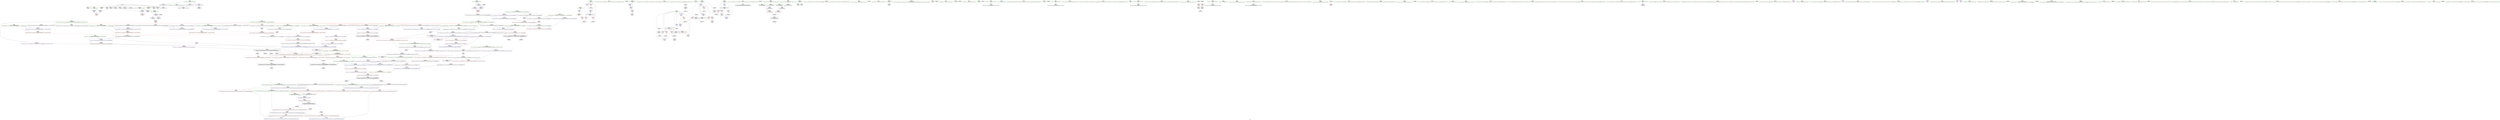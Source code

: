 digraph "SVFG" {
	label="SVFG";

	Node0x55cf0bf56c80 [shape=record,color=grey,label="{NodeID: 0\nNullPtr}"];
	Node0x55cf0bf56c80 -> Node0x55cf0c143750[style=solid];
	Node0x55cf0bf56c80 -> Node0x55cf0c143850[style=solid];
	Node0x55cf0bf56c80 -> Node0x55cf0c143920[style=solid];
	Node0x55cf0bf56c80 -> Node0x55cf0c1439f0[style=solid];
	Node0x55cf0bf56c80 -> Node0x55cf0c143ac0[style=solid];
	Node0x55cf0bf56c80 -> Node0x55cf0c143b90[style=solid];
	Node0x55cf0bf56c80 -> Node0x55cf0c143c60[style=solid];
	Node0x55cf0bf56c80 -> Node0x55cf0c143d30[style=solid];
	Node0x55cf0bf56c80 -> Node0x55cf0c148970[style=solid];
	Node0x55cf0bf56c80 -> Node0x55cf0c151990[style=solid];
	Node0x55cf0c18da40 [shape=record,color=black,label="{NodeID: 609\n499 = PHI(410, )\n1st arg _ZN9__gnu_cxxltIPcNSt7__cxx1112basic_stringIcSt11char_traitsIcESaIcEEEEEbRKNS_17__normal_iteratorIT_T0_EESD_ }"];
	Node0x55cf0c18da40 -> Node0x55cf0c153560[style=solid];
	Node0x55cf0c152fb0 [shape=record,color=blue, style = dotted,label="{NodeID: 277\n615\<--617\noffset_0\<--dummyVal\n_ZSt9__reverseIN9__gnu_cxx17__normal_iteratorIPcNSt7__cxx1112basic_stringIcSt11char_traitsIcESaIcEEEEEEvT_SA_St26random_access_iterator_tag\n}"];
	Node0x55cf0c152fb0 -> Node0x55cf0c147e30[style=dashed];
	Node0x55cf0c152fb0 -> Node0x55cf0c152fb0[style=dashed];
	Node0x55cf0c152fb0 -> Node0x55cf0c173bf0[style=dashed];
	Node0x55cf0c146ab0 [shape=record,color=red,label="{NodeID: 194\n292\<--23\n\<--NT\nmain\n}"];
	Node0x55cf0c146ab0 -> Node0x55cf0c15fea0[style=solid];
	Node0x55cf0c143ac0 [shape=record,color=black,label="{NodeID: 111\n333\<--3\n\<--dummyVal\nmain\n}"];
	Node0x55cf0c141af0 [shape=record,color=green,label="{NodeID: 28\n66\<--67\n_ZNSt7__cxx1112basic_stringIcSt11char_traitsIcESaIcEEC1Ev\<--_ZNSt7__cxx1112basic_stringIcSt11char_traitsIcESaIcEEC1Ev_field_insensitive\n}"];
	Node0x55cf0c1944e0 [shape=record,color=black,label="{NodeID: 637\n314 = PHI()\n}"];
	Node0x55cf0c148170 [shape=record,color=red,label="{NodeID: 222\n483\<--482\n\<--call1\n_ZN9__gnu_cxxeqIPcNSt7__cxx1112basic_stringIcSt11char_traitsIcESaIcEEEEEbRKNS_17__normal_iteratorIT_T0_EESD_\n}"];
	Node0x55cf0c148170 -> Node0x55cf0c1604a0[style=solid];
	Node0x55cf0c149e10 [shape=record,color=black,label="{NodeID: 139\n257\<--347\nmain_ret\<--\nmain\n}"];
	Node0x55cf0c144500 [shape=record,color=green,label="{NodeID: 56\n260\<--261\ni\<--i_field_insensitive\nmain\n}"];
	Node0x55cf0c144500 -> Node0x55cf0c1477b0[style=solid];
	Node0x55cf0c144500 -> Node0x55cf0c147880[style=solid];
	Node0x55cf0c144500 -> Node0x55cf0c147950[style=solid];
	Node0x55cf0c144500 -> Node0x55cf0c1525f0[style=solid];
	Node0x55cf0c144500 -> Node0x55cf0c1526c0[style=solid];
	Node0x55cf0c1968f0 [shape=record,color=black,label="{NodeID: 665\n469 = PHI(410, )\n1st arg _ZN9__gnu_cxxeqIPcNSt7__cxx1112basic_stringIcSt11char_traitsIcESaIcEEEEEbRKNS_17__normal_iteratorIT_T0_EESD_ }"];
	Node0x55cf0c1968f0 -> Node0x55cf0c153220[style=solid];
	Node0x55cf0c151990 [shape=record,color=blue, style = dotted,label="{NodeID: 250\n605\<--3\nllvm.global_ctors_2\<--dummyVal\nGlob }"];
	Node0x55cf0c14b560 [shape=record,color=purple,label="{NodeID: 167\n243\<--218\ncoerce.dive4\<--agg.tmp\n_ZSt7reverseIN9__gnu_cxx17__normal_iteratorIPcNSt7__cxx1112basic_stringIcSt11char_traitsIcESaIcEEEEEEvT_SA_\n}"];
	Node0x55cf0c14b560 -> Node0x55cf0c147540[style=solid];
	Node0x55cf0c145ec0 [shape=record,color=green,label="{NodeID: 84\n446\<--447\n_ZSt9iter_swapIN9__gnu_cxx17__normal_iteratorIPcNSt7__cxx1112basic_stringIcSt11char_traitsIcESaIcEEEEES9_EvT_T0_\<--_ZSt9iter_swapIN9__gnu_cxx17__normal_iteratorIPcNSt7__cxx1112basic_stringIcSt11char_traitsIcESaIcEEEEES9_EvT_T0__field_insensitive\n}"];
	Node0x55cf0c13f8e0 [shape=record,color=green,label="{NodeID: 1\n7\<--1\n__dso_handle\<--dummyObj\nGlob }"];
	Node0x55cf0c191870 [shape=record,color=black,label="{NodeID: 610\n144 = PHI()\n}"];
	Node0x55cf0c191870 -> Node0x55cf0c149520[style=solid];
	Node0x55cf0c153080 [shape=record,color=blue,label="{NodeID: 278\n463\<--460\n.addr\<--\n_ZSt19__iterator_categoryIN9__gnu_cxx17__normal_iteratorIPcNSt7__cxx1112basic_stringIcSt11char_traitsIcESaIcEEEEEENSt15iterator_traitsIT_E17iterator_categoryERKSB_\n}"];
	Node0x55cf0c146b80 [shape=record,color=red,label="{NodeID: 195\n109\<--98\n\<--i\n_Z4procv\n}"];
	Node0x55cf0c146b80 -> Node0x55cf0c160020[style=solid];
	Node0x55cf0c143b90 [shape=record,color=black,label="{NodeID: 112\n334\<--3\n\<--dummyVal\nmain\n}"];
	Node0x55cf0c143b90 -> Node0x55cf0c152930[style=solid];
	Node0x55cf0c141bf0 [shape=record,color=green,label="{NodeID: 29\n70\<--74\n_ZNSt7__cxx1112basic_stringIcSt11char_traitsIcESaIcEED1Ev\<--_ZNSt7__cxx1112basic_stringIcSt11char_traitsIcESaIcEED1Ev_field_insensitive\n}"];
	Node0x55cf0c141bf0 -> Node0x55cf0c148f40[style=solid];
	Node0x55cf0c1945e0 [shape=record,color=black,label="{NodeID: 638\n317 = PHI()\n}"];
	Node0x55cf0c148240 [shape=record,color=red,label="{NodeID: 223\n491\<--488\nthis1\<--this.addr\n_ZN9__gnu_cxx17__normal_iteratorIPcNSt7__cxx1112basic_stringIcSt11char_traitsIcESaIcEEEEmmEv\n}"];
	Node0x55cf0c148240 -> Node0x55cf0c14a3c0[style=solid];
	Node0x55cf0c148240 -> Node0x55cf0c14c0c0[style=solid];
	Node0x55cf0c149ee0 [shape=record,color=black,label="{NodeID: 140\n360\<--371\n_ZStorSt13_Ios_OpenmodeS__ret\<--or\n_ZStorSt13_Ios_OpenmodeS_\n|{<s0>29}}"];
	Node0x55cf0c149ee0:s0 -> Node0x55cf0c192ce0[style=solid,color=blue];
	Node0x55cf0c1445d0 [shape=record,color=green,label="{NodeID: 57\n262\<--263\nfin\<--fin_field_insensitive\nmain\n}"];
	Node0x55cf0c1445d0 -> Node0x55cf0c149ba0[style=solid];
	Node0x55cf0c1445d0 -> Node0x55cf0c149c70[style=solid];
	Node0x55cf0c196a30 [shape=record,color=black,label="{NodeID: 666\n580 = PHI(517, 519, )\n0th arg _ZNK9__gnu_cxx17__normal_iteratorIPcNSt7__cxx1112basic_stringIcSt11char_traitsIcESaIcEEEEdeEv }"];
	Node0x55cf0c196a30 -> Node0x55cf0c153e50[style=solid];
	Node0x55cf0c172cf0 [shape=record,color=black,label="{NodeID: 500\nMR_41V_3 = PHI(MR_41V_2, MR_41V_4, )\npts\{4090000 \}\n}"];
	Node0x55cf0c151a90 [shape=record,color=blue,label="{NodeID: 251\n98\<--18\ni\<--\n_Z4procv\n}"];
	Node0x55cf0c151a90 -> Node0x55cf0c175ef0[style=dashed];
	Node0x55cf0c14b630 [shape=record,color=purple,label="{NodeID: 168\n245\<--220\ncoerce.dive5\<--agg.tmp2\n_ZSt7reverseIN9__gnu_cxx17__normal_iteratorIPcNSt7__cxx1112basic_stringIcSt11char_traitsIcESaIcEEEEEEvT_SA_\n}"];
	Node0x55cf0c14b630 -> Node0x55cf0c147610[style=solid];
	Node0x55cf0c145fc0 [shape=record,color=green,label="{NodeID: 85\n449\<--450\n_ZN9__gnu_cxx17__normal_iteratorIPcNSt7__cxx1112basic_stringIcSt11char_traitsIcESaIcEEEEppEv\<--_ZN9__gnu_cxx17__normal_iteratorIPcNSt7__cxx1112basic_stringIcSt11char_traitsIcESaIcEEEEppEv_field_insensitive\n}"];
	Node0x55cf0c13f970 [shape=record,color=green,label="{NodeID: 2\n18\<--1\n\<--dummyObj\nCan only get source location for instruction, argument, global var or function.}"];
	Node0x55cf0c1919d0 [shape=record,color=black,label="{NodeID: 611\n47 = PHI()\n}"];
	Node0x55cf0c177f90 [shape=record,color=yellow,style=double,label="{NodeID: 528\n21V_1 = ENCHI(MR_21V_0)\npts\{24 \}\nFun[main]}"];
	Node0x55cf0c177f90 -> Node0x55cf0c146ab0[style=dashed];
	Node0x55cf0c153150 [shape=record,color=blue,label="{NodeID: 279\n470\<--468\n__lhs.addr\<--__lhs\n_ZN9__gnu_cxxeqIPcNSt7__cxx1112basic_stringIcSt11char_traitsIcESaIcEEEEEbRKNS_17__normal_iteratorIT_T0_EESD_\n}"];
	Node0x55cf0c153150 -> Node0x55cf0c147f00[style=dashed];
	Node0x55cf0c146c50 [shape=record,color=red,label="{NodeID: 196\n123\<--98\n\<--i\n_Z4procv\n}"];
	Node0x55cf0c146c50 -> Node0x55cf0c1491e0[style=solid];
	Node0x55cf0c143c60 [shape=record,color=black,label="{NodeID: 113\n336\<--3\n\<--dummyVal\nmain\n}"];
	Node0x55cf0c143c60 -> Node0x55cf0c152a00[style=solid];
	Node0x55cf0c141cf0 [shape=record,color=green,label="{NodeID: 30\n77\<--78\n__cxx_global_var_init.2\<--__cxx_global_var_init.2_field_insensitive\n}"];
	Node0x55cf0c1946b0 [shape=record,color=black,label="{NodeID: 639\n422 = PHI(467, )\n}"];
	Node0x55cf0c148310 [shape=record,color=red,label="{NodeID: 224\n493\<--492\n\<--_M_current\n_ZN9__gnu_cxx17__normal_iteratorIPcNSt7__cxx1112basic_stringIcSt11char_traitsIcESaIcEEEEmmEv\n}"];
	Node0x55cf0c148310 -> Node0x55cf0c14c190[style=solid];
	Node0x55cf0c149fb0 [shape=record,color=black,label="{NodeID: 141\n436\<--408\n\<--__first\n_ZSt9__reverseIN9__gnu_cxx17__normal_iteratorIPcNSt7__cxx1112basic_stringIcSt11char_traitsIcESaIcEEEEEEvT_SA_St26random_access_iterator_tag\n}"];
	Node0x55cf0c149fb0 -> Node0x55cf0c14be50[style=solid];
	Node0x55cf0c1446a0 [shape=record,color=green,label="{NodeID: 58\n264\<--265\nfout\<--fout_field_insensitive\nmain\n}"];
	Node0x55cf0c1446a0 -> Node0x55cf0c149d40[style=solid];
	Node0x55cf0c196c40 [shape=record,color=black,label="{NodeID: 667\n534 = PHI(408, )\n0th arg _ZN9__gnu_cxx17__normal_iteratorIPcNSt7__cxx1112basic_stringIcSt11char_traitsIcESaIcEEEEppEv }"];
	Node0x55cf0c196c40 -> Node0x55cf0c1537d0[style=solid];
	Node0x55cf0c1731f0 [shape=record,color=black,label="{NodeID: 501\nMR_43V_3 = PHI(MR_43V_2, MR_43V_5, )\npts\{4110000 \}\n}"];
	Node0x55cf0c151b60 [shape=record,color=blue,label="{NodeID: 252\n100\<--18\nj\<--\n_Z4procv\n}"];
	Node0x55cf0c151b60 -> Node0x55cf0c146df0[style=dashed];
	Node0x55cf0c151b60 -> Node0x55cf0c146ec0[style=dashed];
	Node0x55cf0c151b60 -> Node0x55cf0c146f90[style=dashed];
	Node0x55cf0c151b60 -> Node0x55cf0c147060[style=dashed];
	Node0x55cf0c151b60 -> Node0x55cf0c151c30[style=dashed];
	Node0x55cf0c151b60 -> Node0x55cf0c1763f0[style=dashed];
	Node0x55cf0c14b700 [shape=record,color=purple,label="{NodeID: 169\n606\<--230\noffset_0\<--\n}"];
	Node0x55cf0c14b700 -> Node0x55cf0c152380[style=solid];
	Node0x55cf0c1460c0 [shape=record,color=green,label="{NodeID: 86\n461\<--462\nretval\<--retval_field_insensitive\n_ZSt19__iterator_categoryIN9__gnu_cxx17__normal_iteratorIPcNSt7__cxx1112basic_stringIcSt11char_traitsIcESaIcEEEEEENSt15iterator_traitsIT_E17iterator_categoryERKSB_\n}"];
	Node0x55cf0c13fc20 [shape=record,color=green,label="{NodeID: 3\n25\<--1\n.str\<--dummyObj\nGlob }"];
	Node0x55cf0c191aa0 [shape=record,color=black,label="{NodeID: 612\n68 = PHI()\n}"];
	Node0x55cf0c153220 [shape=record,color=blue,label="{NodeID: 280\n472\<--469\n__rhs.addr\<--__rhs\n_ZN9__gnu_cxxeqIPcNSt7__cxx1112basic_stringIcSt11char_traitsIcESaIcEEEEEbRKNS_17__normal_iteratorIT_T0_EESD_\n}"];
	Node0x55cf0c153220 -> Node0x55cf0c147fd0[style=dashed];
	Node0x55cf0c146d20 [shape=record,color=red,label="{NodeID: 197\n154\<--98\n\<--i\n_Z4procv\n}"];
	Node0x55cf0c146d20 -> Node0x55cf0c15f8a0[style=solid];
	Node0x55cf0c143d30 [shape=record,color=black,label="{NodeID: 114\n353\<--3\nlpad.val\<--dummyVal\nmain\n}"];
	Node0x55cf0c141df0 [shape=record,color=green,label="{NodeID: 31\n83\<--84\n__cxx_global_var_init.3\<--__cxx_global_var_init.3_field_insensitive\n}"];
	Node0x55cf0c194820 [shape=record,color=black,label="{NodeID: 640\n427 = PHI(486, )\n}"];
	Node0x55cf0c1483e0 [shape=record,color=red,label="{NodeID: 225\n506\<--500\n\<--__lhs.addr\n_ZN9__gnu_cxxltIPcNSt7__cxx1112basic_stringIcSt11char_traitsIcESaIcEEEEEbRKNS_17__normal_iteratorIT_T0_EESD_\n|{<s0>55}}"];
	Node0x55cf0c1483e0:s0 -> Node0x55cf0c195670[style=solid,color=red];
	Node0x55cf0c14a080 [shape=record,color=black,label="{NodeID: 142\n439\<--410\n\<--__last\n_ZSt9__reverseIN9__gnu_cxx17__normal_iteratorIPcNSt7__cxx1112basic_stringIcSt11char_traitsIcESaIcEEEEEEvT_SA_St26random_access_iterator_tag\n}"];
	Node0x55cf0c14a080 -> Node0x55cf0c14bff0[style=solid];
	Node0x55cf0c144770 [shape=record,color=green,label="{NodeID: 59\n266\<--267\nexn.slot\<--exn.slot_field_insensitive\nmain\n}"];
	Node0x55cf0c144770 -> Node0x55cf0c147a20[style=solid];
	Node0x55cf0c144770 -> Node0x55cf0c152790[style=solid];
	Node0x55cf0c144770 -> Node0x55cf0c152930[style=solid];
	Node0x55cf0c196d50 [shape=record,color=black,label="{NodeID: 668\n589 = PHI(563, 569, 559, )\n0th arg _ZSt4moveIRcEONSt16remove_referenceIT_E4typeEOS2_ }"];
	Node0x55cf0c196d50 -> Node0x55cf0c153f20[style=solid];
	Node0x55cf0c1736f0 [shape=record,color=black,label="{NodeID: 502\nMR_45V_2 = PHI(MR_45V_1, MR_45V_3, )\npts\{4150000 \}\n}"];
	Node0x55cf0c151c30 [shape=record,color=blue,label="{NodeID: 253\n100\<--140\nj\<--inc\n_Z4procv\n}"];
	Node0x55cf0c151c30 -> Node0x55cf0c146df0[style=dashed];
	Node0x55cf0c151c30 -> Node0x55cf0c146ec0[style=dashed];
	Node0x55cf0c151c30 -> Node0x55cf0c146f90[style=dashed];
	Node0x55cf0c151c30 -> Node0x55cf0c147060[style=dashed];
	Node0x55cf0c151c30 -> Node0x55cf0c151c30[style=dashed];
	Node0x55cf0c151c30 -> Node0x55cf0c1763f0[style=dashed];
	Node0x55cf0c14b7d0 [shape=record,color=purple,label="{NodeID: 170\n607\<--231\noffset_0\<--\n}"];
	Node0x55cf0c14b7d0 -> Node0x55cf0c151280[style=solid];
	Node0x55cf0c146190 [shape=record,color=green,label="{NodeID: 87\n463\<--464\n.addr\<--.addr_field_insensitive\n_ZSt19__iterator_categoryIN9__gnu_cxx17__normal_iteratorIPcNSt7__cxx1112basic_stringIcSt11char_traitsIcESaIcEEEEEENSt15iterator_traitsIT_E17iterator_categoryERKSB_\n}"];
	Node0x55cf0c146190 -> Node0x55cf0c153080[style=solid];
	Node0x55cf0c13fcb0 [shape=record,color=green,label="{NodeID: 4\n27\<--1\n.str.5\<--dummyObj\nGlob }"];
	Node0x55cf0c191b70 [shape=record,color=black,label="{NodeID: 613\n81 = PHI()\n}"];
	Node0x55cf0c1532f0 [shape=record,color=blue,label="{NodeID: 281\n488\<--487\nthis.addr\<--this\n_ZN9__gnu_cxx17__normal_iteratorIPcNSt7__cxx1112basic_stringIcSt11char_traitsIcESaIcEEEEmmEv\n}"];
	Node0x55cf0c1532f0 -> Node0x55cf0c148240[style=dashed];
	Node0x55cf0c146df0 [shape=record,color=red,label="{NodeID: 198\n118\<--100\n\<--j\n_Z4procv\n}"];
	Node0x55cf0c146df0 -> Node0x55cf0c1601a0[style=solid];
	Node0x55cf0c148970 [shape=record,color=black,label="{NodeID: 115\n354\<--3\nlpad.val22\<--dummyVal\nmain\n}"];
	Node0x55cf0c141ef0 [shape=record,color=green,label="{NodeID: 32\n89\<--90\n__cxx_global_var_init.4\<--__cxx_global_var_init.4_field_insensitive\n}"];
	Node0x55cf0c194960 [shape=record,color=black,label="{NodeID: 641\n431 = PHI(497, )\n}"];
	Node0x55cf0c15efa0 [shape=record,color=grey,label="{NodeID: 475\n147 = Binary(146, 145, )\n}"];
	Node0x55cf0c15efa0 -> Node0x55cf0c151d00[style=solid];
	Node0x55cf0c1484b0 [shape=record,color=red,label="{NodeID: 226\n509\<--502\n\<--__rhs.addr\n_ZN9__gnu_cxxltIPcNSt7__cxx1112basic_stringIcSt11char_traitsIcESaIcEEEEEbRKNS_17__normal_iteratorIT_T0_EESD_\n|{<s0>56}}"];
	Node0x55cf0c1484b0:s0 -> Node0x55cf0c195670[style=solid,color=red];
	Node0x55cf0c14a150 [shape=record,color=black,label="{NodeID: 143\n435\<--414\n\<--agg.tmp\n_ZSt9__reverseIN9__gnu_cxx17__normal_iteratorIPcNSt7__cxx1112basic_stringIcSt11char_traitsIcESaIcEEEEEEvT_SA_St26random_access_iterator_tag\n}"];
	Node0x55cf0c14a150 -> Node0x55cf0c14bd80[style=solid];
	Node0x55cf0c144840 [shape=record,color=green,label="{NodeID: 60\n268\<--269\nehselector.slot\<--ehselector.slot_field_insensitive\nmain\n}"];
	Node0x55cf0c144840 -> Node0x55cf0c147af0[style=solid];
	Node0x55cf0c144840 -> Node0x55cf0c152860[style=solid];
	Node0x55cf0c144840 -> Node0x55cf0c152a00[style=solid];
	Node0x55cf0c173bf0 [shape=record,color=black,label="{NodeID: 503\nMR_47V_2 = PHI(MR_47V_1, MR_47V_3, )\npts\{4170000 \}\n}"];
	Node0x55cf0c151d00 [shape=record,color=blue,label="{NodeID: 254\n17\<--147\nn\<--mul\n_Z4procv\n}"];
	Node0x55cf0c151d00 -> Node0x55cf0c14c810[style=dashed];
	Node0x55cf0c151d00 -> Node0x55cf0c151dd0[style=dashed];
	Node0x55cf0c14b8a0 [shape=record,color=purple,label="{NodeID: 171\n609\<--237\noffset_0\<--\n}"];
	Node0x55cf0c14b8a0 -> Node0x55cf0c152450[style=solid];
	Node0x55cf0c146260 [shape=record,color=green,label="{NodeID: 88\n470\<--471\n__lhs.addr\<--__lhs.addr_field_insensitive\n_ZN9__gnu_cxxeqIPcNSt7__cxx1112basic_stringIcSt11char_traitsIcESaIcEEEEEbRKNS_17__normal_iteratorIT_T0_EESD_\n}"];
	Node0x55cf0c146260 -> Node0x55cf0c147f00[style=solid];
	Node0x55cf0c146260 -> Node0x55cf0c153150[style=solid];
	Node0x55cf0c13fd40 [shape=record,color=green,label="{NodeID: 5\n29\<--1\n.str.6\<--dummyObj\nGlob }"];
	Node0x55cf0c191c70 [shape=record,color=black,label="{NodeID: 614\n87 = PHI()\n}"];
	Node0x55cf0c178230 [shape=record,color=yellow,style=double,label="{NodeID: 531\n27V_1 = ENCHI(MR_27V_0)\npts\{267 \}\nFun[main]}"];
	Node0x55cf0c178230 -> Node0x55cf0c152790[style=dashed];
	Node0x55cf0c178230 -> Node0x55cf0c152930[style=dashed];
	Node0x55cf0c1533c0 [shape=record,color=blue,label="{NodeID: 282\n492\<--494\n_M_current\<--incdec.ptr\n_ZN9__gnu_cxx17__normal_iteratorIPcNSt7__cxx1112basic_stringIcSt11char_traitsIcESaIcEEEEmmEv\n|{<s0>46|<s1>52}}"];
	Node0x55cf0c1533c0:s0 -> Node0x55cf0c170af0[style=dashed,color=blue];
	Node0x55cf0c1533c0:s1 -> Node0x55cf0c170af0[style=dashed,color=blue];
	Node0x55cf0c146ec0 [shape=record,color=red,label="{NodeID: 199\n130\<--100\n\<--j\n_Z4procv\n}"];
	Node0x55cf0c146ec0 -> Node0x55cf0c149380[style=solid];
	Node0x55cf0c148a40 [shape=record,color=black,label="{NodeID: 116\n9\<--8\n\<--_Z3numB5cxx11\nCan only get source location for instruction, argument, global var or function.}"];
	Node0x55cf0c141ff0 [shape=record,color=green,label="{NodeID: 33\n95\<--96\n_Z4procv\<--_Z4procv_field_insensitive\n}"];
	Node0x55cf0c194aa0 [shape=record,color=black,label="{NodeID: 642\n448 = PHI(533, )\n}"];
	Node0x55cf0c15f120 [shape=record,color=grey,label="{NodeID: 476\n140 = Binary(139, 141, )\n}"];
	Node0x55cf0c15f120 -> Node0x55cf0c151c30[style=solid];
	Node0x55cf0c148580 [shape=record,color=red,label="{NodeID: 227\n508\<--507\n\<--call\n_ZN9__gnu_cxxltIPcNSt7__cxx1112basic_stringIcSt11char_traitsIcESaIcEEEEEbRKNS_17__normal_iteratorIT_T0_EESD_\n}"];
	Node0x55cf0c148580 -> Node0x55cf0c160620[style=solid];
	Node0x55cf0c14a220 [shape=record,color=black,label="{NodeID: 144\n438\<--416\n\<--agg.tmp4\n_ZSt9__reverseIN9__gnu_cxx17__normal_iteratorIPcNSt7__cxx1112basic_stringIcSt11char_traitsIcESaIcEEEEEEvT_SA_St26random_access_iterator_tag\n}"];
	Node0x55cf0c14a220 -> Node0x55cf0c14bf20[style=solid];
	Node0x55cf0c144910 [shape=record,color=green,label="{NodeID: 61\n274\<--275\n_ZNSt14basic_ifstreamIcSt11char_traitsIcEEC1EPKcSt13_Ios_Openmode\<--_ZNSt14basic_ifstreamIcSt11char_traitsIcEEC1EPKcSt13_Ios_Openmode_field_insensitive\n}"];
	Node0x55cf0c151dd0 [shape=record,color=blue,label="{NodeID: 255\n17\<--151\nn\<--add\n_Z4procv\n}"];
	Node0x55cf0c151dd0 -> Node0x55cf0c14c740[style=dashed];
	Node0x55cf0c151dd0 -> Node0x55cf0c151d00[style=dashed];
	Node0x55cf0c151dd0 -> Node0x55cf0c1754f0[style=dashed];
	Node0x55cf0c14b970 [shape=record,color=purple,label="{NodeID: 172\n610\<--238\noffset_0\<--\n}"];
	Node0x55cf0c14b970 -> Node0x55cf0c151350[style=solid];
	Node0x55cf0c146330 [shape=record,color=green,label="{NodeID: 89\n472\<--473\n__rhs.addr\<--__rhs.addr_field_insensitive\n_ZN9__gnu_cxxeqIPcNSt7__cxx1112basic_stringIcSt11char_traitsIcESaIcEEEEEbRKNS_17__normal_iteratorIT_T0_EESD_\n}"];
	Node0x55cf0c146330 -> Node0x55cf0c147fd0[style=solid];
	Node0x55cf0c146330 -> Node0x55cf0c153220[style=solid];
	Node0x55cf0c140610 [shape=record,color=green,label="{NodeID: 6\n31\<--1\n.str.7\<--dummyObj\nGlob }"];
	Node0x55cf0c191d70 [shape=record,color=black,label="{NodeID: 615\n93 = PHI()\n}"];
	Node0x55cf0c178310 [shape=record,color=yellow,style=double,label="{NodeID: 532\n29V_1 = ENCHI(MR_29V_0)\npts\{269 \}\nFun[main]}"];
	Node0x55cf0c178310 -> Node0x55cf0c152860[style=dashed];
	Node0x55cf0c178310 -> Node0x55cf0c152a00[style=dashed];
	Node0x55cf0c153490 [shape=record,color=blue,label="{NodeID: 283\n500\<--498\n__lhs.addr\<--__lhs\n_ZN9__gnu_cxxltIPcNSt7__cxx1112basic_stringIcSt11char_traitsIcESaIcEEEEEbRKNS_17__normal_iteratorIT_T0_EESD_\n}"];
	Node0x55cf0c153490 -> Node0x55cf0c1483e0[style=dashed];
	Node0x55cf0c146f90 [shape=record,color=red,label="{NodeID: 200\n139\<--100\n\<--j\n_Z4procv\n}"];
	Node0x55cf0c146f90 -> Node0x55cf0c15f120[style=solid];
	Node0x55cf0c148b40 [shape=record,color=black,label="{NodeID: 117\n12\<--11\n\<--_Z2slB5cxx11\nCan only get source location for instruction, argument, global var or function.}"];
	Node0x55cf0c1420f0 [shape=record,color=green,label="{NodeID: 34\n98\<--99\ni\<--i_field_insensitive\n_Z4procv\n}"];
	Node0x55cf0c1420f0 -> Node0x55cf0c146b80[style=solid];
	Node0x55cf0c1420f0 -> Node0x55cf0c146c50[style=solid];
	Node0x55cf0c1420f0 -> Node0x55cf0c146d20[style=solid];
	Node0x55cf0c1420f0 -> Node0x55cf0c151a90[style=solid];
	Node0x55cf0c1420f0 -> Node0x55cf0c151ea0[style=solid];
	Node0x55cf0c194be0 [shape=record,color=black,label="{NodeID: 643\n451 = PHI(486, )\n}"];
	Node0x55cf0c15f2a0 [shape=record,color=grey,label="{NodeID: 477\n151 = Binary(150, 149, )\n}"];
	Node0x55cf0c15f2a0 -> Node0x55cf0c151dd0[style=solid];
	Node0x55cf0c148650 [shape=record,color=red,label="{NodeID: 228\n511\<--510\n\<--call1\n_ZN9__gnu_cxxltIPcNSt7__cxx1112basic_stringIcSt11char_traitsIcESaIcEEEEEbRKNS_17__normal_iteratorIT_T0_EESD_\n}"];
	Node0x55cf0c148650 -> Node0x55cf0c160620[style=solid];
	Node0x55cf0c14a2f0 [shape=record,color=black,label="{NodeID: 145\n467\<--484\n_ZN9__gnu_cxxeqIPcNSt7__cxx1112basic_stringIcSt11char_traitsIcESaIcEEEEEbRKNS_17__normal_iteratorIT_T0_EESD__ret\<--cmp\n_ZN9__gnu_cxxeqIPcNSt7__cxx1112basic_stringIcSt11char_traitsIcESaIcEEEEEbRKNS_17__normal_iteratorIT_T0_EESD_\n|{<s0>45}}"];
	Node0x55cf0c14a2f0:s0 -> Node0x55cf0c1946b0[style=solid,color=blue];
	Node0x55cf0c144a10 [shape=record,color=green,label="{NodeID: 62\n279\<--280\n_ZStorSt13_Ios_OpenmodeS_\<--_ZStorSt13_Ios_OpenmodeS__field_insensitive\n}"];
	Node0x55cf0c151ea0 [shape=record,color=blue,label="{NodeID: 256\n98\<--155\ni\<--inc16\n_Z4procv\n}"];
	Node0x55cf0c151ea0 -> Node0x55cf0c175ef0[style=dashed];
	Node0x55cf0c14ba40 [shape=record,color=purple,label="{NodeID: 173\n418\<--408\ncoerce.dive\<--__first\n_ZSt9__reverseIN9__gnu_cxx17__normal_iteratorIPcNSt7__cxx1112basic_stringIcSt11char_traitsIcESaIcEEEEEEvT_SA_St26random_access_iterator_tag\n}"];
	Node0x55cf0c14ba40 -> Node0x55cf0c152d40[style=solid];
	Node0x55cf0c146400 [shape=record,color=green,label="{NodeID: 90\n478\<--479\n_ZNK9__gnu_cxx17__normal_iteratorIPcNSt7__cxx1112basic_stringIcSt11char_traitsIcESaIcEEEE4baseEv\<--_ZNK9__gnu_cxx17__normal_iteratorIPcNSt7__cxx1112basic_stringIcSt11char_traitsIcESaIcEEEE4baseEv_field_insensitive\n}"];
	Node0x55cf0c1406a0 [shape=record,color=green,label="{NodeID: 7\n33\<--1\n.str.8\<--dummyObj\nGlob }"];
	Node0x55cf0c191e70 [shape=record,color=black,label="{NodeID: 616\n110 = PHI()\n}"];
	Node0x55cf0c191e70 -> Node0x55cf0c149040[style=solid];
	Node0x55cf0c153560 [shape=record,color=blue,label="{NodeID: 284\n502\<--499\n__rhs.addr\<--__rhs\n_ZN9__gnu_cxxltIPcNSt7__cxx1112basic_stringIcSt11char_traitsIcESaIcEEEEEbRKNS_17__normal_iteratorIT_T0_EESD_\n}"];
	Node0x55cf0c153560 -> Node0x55cf0c1484b0[style=dashed];
	Node0x55cf0c147060 [shape=record,color=red,label="{NodeID: 201\n149\<--100\n\<--j\n_Z4procv\n}"];
	Node0x55cf0c147060 -> Node0x55cf0c15f2a0[style=solid];
	Node0x55cf0c148c40 [shape=record,color=black,label="{NodeID: 118\n15\<--14\n\<--_Z2tlB5cxx11\nCan only get source location for instruction, argument, global var or function.}"];
	Node0x55cf0c1421c0 [shape=record,color=green,label="{NodeID: 35\n100\<--101\nj\<--j_field_insensitive\n_Z4procv\n}"];
	Node0x55cf0c1421c0 -> Node0x55cf0c146df0[style=solid];
	Node0x55cf0c1421c0 -> Node0x55cf0c146ec0[style=solid];
	Node0x55cf0c1421c0 -> Node0x55cf0c146f90[style=solid];
	Node0x55cf0c1421c0 -> Node0x55cf0c147060[style=solid];
	Node0x55cf0c1421c0 -> Node0x55cf0c151b60[style=solid];
	Node0x55cf0c1421c0 -> Node0x55cf0c151c30[style=solid];
	Node0x55cf0c194d20 [shape=record,color=black,label="{NodeID: 644\n507 = PHI(544, )\n}"];
	Node0x55cf0c194d20 -> Node0x55cf0c148580[style=solid];
	Node0x55cf0c15f420 [shape=record,color=grey,label="{NodeID: 478\n179 = Binary(178, 177, )\n}"];
	Node0x55cf0c15f420 -> Node0x55cf0c151f70[style=solid];
	Node0x55cf0c148720 [shape=record,color=red,label="{NodeID: 229\n538\<--535\nthis1\<--this.addr\n_ZN9__gnu_cxx17__normal_iteratorIPcNSt7__cxx1112basic_stringIcSt11char_traitsIcESaIcEEEEppEv\n}"];
	Node0x55cf0c148720 -> Node0x55cf0c14a560[style=solid];
	Node0x55cf0c148720 -> Node0x55cf0c14c400[style=solid];
	Node0x55cf0c14a3c0 [shape=record,color=black,label="{NodeID: 146\n486\<--491\n_ZN9__gnu_cxx17__normal_iteratorIPcNSt7__cxx1112basic_stringIcSt11char_traitsIcESaIcEEEEmmEv_ret\<--this1\n_ZN9__gnu_cxx17__normal_iteratorIPcNSt7__cxx1112basic_stringIcSt11char_traitsIcESaIcEEEEmmEv\n|{<s0>46|<s1>52}}"];
	Node0x55cf0c14a3c0:s0 -> Node0x55cf0c194820[style=solid,color=blue];
	Node0x55cf0c14a3c0:s1 -> Node0x55cf0c194be0[style=solid,color=blue];
	Node0x55cf0c144b10 [shape=record,color=green,label="{NodeID: 63\n283\<--284\n_ZNSt14basic_ofstreamIcSt11char_traitsIcEEC1EPKcSt13_Ios_Openmode\<--_ZNSt14basic_ofstreamIcSt11char_traitsIcEEC1EPKcSt13_Ios_Openmode_field_insensitive\n}"];
	Node0x55cf0c151f70 [shape=record,color=blue,label="{NodeID: 257\n17\<--179\nn\<--div\n_Z4procv\n}"];
	Node0x55cf0c151f70 -> Node0x55cf0c1754f0[style=dashed];
	Node0x55cf0c14bb10 [shape=record,color=purple,label="{NodeID: 174\n420\<--410\ncoerce.dive1\<--__last\n_ZSt9__reverseIN9__gnu_cxx17__normal_iteratorIPcNSt7__cxx1112basic_stringIcSt11char_traitsIcESaIcEEEEEEvT_SA_St26random_access_iterator_tag\n}"];
	Node0x55cf0c14bb10 -> Node0x55cf0c152e10[style=solid];
	Node0x55cf0c146500 [shape=record,color=green,label="{NodeID: 91\n488\<--489\nthis.addr\<--this.addr_field_insensitive\n_ZN9__gnu_cxx17__normal_iteratorIPcNSt7__cxx1112basic_stringIcSt11char_traitsIcESaIcEEEEmmEv\n}"];
	Node0x55cf0c146500 -> Node0x55cf0c148240[style=solid];
	Node0x55cf0c146500 -> Node0x55cf0c1532f0[style=solid];
	Node0x55cf0c140730 [shape=record,color=green,label="{NodeID: 8\n36\<--1\n\<--dummyObj\nCan only get source location for instruction, argument, global var or function.}"];
	Node0x55cf0c191fd0 [shape=record,color=black,label="{NodeID: 617\n119 = PHI()\n}"];
	Node0x55cf0c191fd0 -> Node0x55cf0c149110[style=solid];
	Node0x55cf0c153630 [shape=record,color=blue,label="{NodeID: 285\n521\<--515\ncoerce.dive\<--__a.coerce\n_ZSt9iter_swapIN9__gnu_cxx17__normal_iteratorIPcNSt7__cxx1112basic_stringIcSt11char_traitsIcESaIcEEEEES9_EvT_T0_\n|{<s0>57}}"];
	Node0x55cf0c153630:s0 -> Node0x55cf0c1715f0[style=dashed,color=red];
	Node0x55cf0c147130 [shape=record,color=red,label="{NodeID: 202\n128\<--125\n\<--call7\n_Z4procv\n}"];
	Node0x55cf0c147130 -> Node0x55cf0c1492b0[style=solid];
	Node0x55cf0c148d40 [shape=record,color=black,label="{NodeID: 119\n21\<--20\n\<--_Z3resB5cxx11\nCan only get source location for instruction, argument, global var or function.}"];
	Node0x55cf0c142290 [shape=record,color=green,label="{NodeID: 36\n102\<--103\nagg.tmp\<--agg.tmp_field_insensitive\n_Z4procv\n}"];
	Node0x55cf0c142290 -> Node0x55cf0c14b080[style=solid];
	Node0x55cf0c142290 -> Node0x55cf0c14b150[style=solid];
	Node0x55cf0c194ef0 [shape=record,color=black,label="{NodeID: 645\n510 = PHI(544, )\n}"];
	Node0x55cf0c194ef0 -> Node0x55cf0c148650[style=solid];
	Node0x55cf0c15f5a0 [shape=record,color=grey,label="{NodeID: 479\n324 = Binary(323, 141, )\n}"];
	Node0x55cf0c15f5a0 -> Node0x55cf0c1526c0[style=solid];
	Node0x55cf0c1487f0 [shape=record,color=red,label="{NodeID: 230\n540\<--539\n\<--_M_current\n_ZN9__gnu_cxx17__normal_iteratorIPcNSt7__cxx1112basic_stringIcSt11char_traitsIcESaIcEEEEppEv\n}"];
	Node0x55cf0c1487f0 -> Node0x55cf0c14c4d0[style=solid];
	Node0x55cf0c14a490 [shape=record,color=black,label="{NodeID: 147\n497\<--512\n_ZN9__gnu_cxxltIPcNSt7__cxx1112basic_stringIcSt11char_traitsIcESaIcEEEEEbRKNS_17__normal_iteratorIT_T0_EESD__ret\<--cmp\n_ZN9__gnu_cxxltIPcNSt7__cxx1112basic_stringIcSt11char_traitsIcESaIcEEEEEbRKNS_17__normal_iteratorIT_T0_EESD_\n|{<s0>47}}"];
	Node0x55cf0c14a490:s0 -> Node0x55cf0c194960[style=solid,color=blue];
	Node0x55cf0c144c10 [shape=record,color=green,label="{NodeID: 64\n287\<--288\n_ZNSirsERi\<--_ZNSirsERi_field_insensitive\n}"];
	Node0x55cf0c152040 [shape=record,color=blue,label="{NodeID: 258\n185\<--182\ncoerce.dive\<--call26\n_Z4procv\n}"];
	Node0x55cf0c152040 -> Node0x55cf0c1473a0[style=dashed];
	Node0x55cf0c14bbe0 [shape=record,color=purple,label="{NodeID: 175\n441\<--414\ncoerce.dive5\<--agg.tmp\n_ZSt9__reverseIN9__gnu_cxx17__normal_iteratorIPcNSt7__cxx1112basic_stringIcSt11char_traitsIcESaIcEEEEEEvT_SA_St26random_access_iterator_tag\n}"];
	Node0x55cf0c14bbe0 -> Node0x55cf0c147d60[style=solid];
	Node0x55cf0c1465d0 [shape=record,color=green,label="{NodeID: 92\n500\<--501\n__lhs.addr\<--__lhs.addr_field_insensitive\n_ZN9__gnu_cxxltIPcNSt7__cxx1112basic_stringIcSt11char_traitsIcESaIcEEEEEbRKNS_17__normal_iteratorIT_T0_EESD_\n}"];
	Node0x55cf0c1465d0 -> Node0x55cf0c1483e0[style=solid];
	Node0x55cf0c1465d0 -> Node0x55cf0c153490[style=solid];
	Node0x55cf0c1407f0 [shape=record,color=green,label="{NodeID: 9\n141\<--1\n\<--dummyObj\nCan only get source location for instruction, argument, global var or function.}"];
	Node0x55cf0c1920d0 [shape=record,color=black,label="{NodeID: 618\n125 = PHI()\n}"];
	Node0x55cf0c1920d0 -> Node0x55cf0c147130[style=solid];
	Node0x55cf0c153700 [shape=record,color=blue,label="{NodeID: 286\n523\<--516\ncoerce.dive1\<--__b.coerce\n_ZSt9iter_swapIN9__gnu_cxx17__normal_iteratorIPcNSt7__cxx1112basic_stringIcSt11char_traitsIcESaIcEEEEES9_EvT_T0_\n|{<s0>58}}"];
	Node0x55cf0c153700:s0 -> Node0x55cf0c1715f0[style=dashed,color=red];
	Node0x55cf0c147200 [shape=record,color=red,label="{NodeID: 203\n133\<--132\n\<--call10\n_Z4procv\n}"];
	Node0x55cf0c147200 -> Node0x55cf0c149450[style=solid];
	Node0x55cf0c148e40 [shape=record,color=black,label="{NodeID: 120\n48\<--49\n\<--_ZNSt8ios_base4InitD1Ev\nCan only get source location for instruction, argument, global var or function.}"];
	Node0x55cf0c142360 [shape=record,color=green,label="{NodeID: 37\n104\<--105\nagg.tmp27\<--agg.tmp27_field_insensitive\n_Z4procv\n}"];
	Node0x55cf0c142360 -> Node0x55cf0c14b220[style=solid];
	Node0x55cf0c142360 -> Node0x55cf0c14b2f0[style=solid];
	Node0x55cf0c195030 [shape=record,color=black,label="{NodeID: 646\n525 = PHI(579, )\n|{<s0>59}}"];
	Node0x55cf0c195030:s0 -> Node0x55cf0c195d90[style=solid,color=red];
	Node0x55cf0c15f720 [shape=record,color=grey,label="{NodeID: 480\n308 = Binary(307, 141, )\n}"];
	Node0x55cf0c1509d0 [shape=record,color=red,label="{NodeID: 231\n549\<--546\nthis1\<--this.addr\n_ZNK9__gnu_cxx17__normal_iteratorIPcNSt7__cxx1112basic_stringIcSt11char_traitsIcESaIcEEEE4baseEv\n}"];
	Node0x55cf0c1509d0 -> Node0x55cf0c14c5a0[style=solid];
	Node0x55cf0c14a560 [shape=record,color=black,label="{NodeID: 148\n533\<--538\n_ZN9__gnu_cxx17__normal_iteratorIPcNSt7__cxx1112basic_stringIcSt11char_traitsIcESaIcEEEEppEv_ret\<--this1\n_ZN9__gnu_cxx17__normal_iteratorIPcNSt7__cxx1112basic_stringIcSt11char_traitsIcESaIcEEEEppEv\n|{<s0>51}}"];
	Node0x55cf0c14a560:s0 -> Node0x55cf0c194aa0[style=solid,color=blue];
	Node0x55cf0c144d10 [shape=record,color=green,label="{NodeID: 65\n297\<--298\n_ZStrsIcSt11char_traitsIcESaIcEERSt13basic_istreamIT_T0_ES7_RNSt7__cxx1112basic_stringIS4_S5_T1_EE\<--_ZStrsIcSt11char_traitsIcESaIcEERSt13basic_istreamIT_T0_ES7_RNSt7__cxx1112basic_stringIS4_S5_T1_EE_field_insensitive\n}"];
	Node0x55cf0c1754f0 [shape=record,color=black,label="{NodeID: 508\nMR_2V_5 = PHI(MR_2V_6, MR_2V_2, )\npts\{19 \}\n|{|<s4>35}}"];
	Node0x55cf0c1754f0 -> Node0x55cf0c14c8e0[style=dashed];
	Node0x55cf0c1754f0 -> Node0x55cf0c146910[style=dashed];
	Node0x55cf0c1754f0 -> Node0x55cf0c1469e0[style=dashed];
	Node0x55cf0c1754f0 -> Node0x55cf0c151f70[style=dashed];
	Node0x55cf0c1754f0:s4 -> Node0x55cf0c171df0[style=dashed,color=blue];
	Node0x55cf0c152110 [shape=record,color=blue,label="{NodeID: 259\n190\<--187\ncoerce.dive29\<--call28\n_Z4procv\n}"];
	Node0x55cf0c152110 -> Node0x55cf0c147470[style=dashed];
	Node0x55cf0c14bcb0 [shape=record,color=purple,label="{NodeID: 176\n443\<--416\ncoerce.dive6\<--agg.tmp4\n_ZSt9__reverseIN9__gnu_cxx17__normal_iteratorIPcNSt7__cxx1112basic_stringIcSt11char_traitsIcESaIcEEEEEEvT_SA_St26random_access_iterator_tag\n}"];
	Node0x55cf0c14bcb0 -> Node0x55cf0c147e30[style=solid];
	Node0x55cf0c1466a0 [shape=record,color=green,label="{NodeID: 93\n502\<--503\n__rhs.addr\<--__rhs.addr_field_insensitive\n_ZN9__gnu_cxxltIPcNSt7__cxx1112basic_stringIcSt11char_traitsIcESaIcEEEEEbRKNS_17__normal_iteratorIT_T0_EESD_\n}"];
	Node0x55cf0c1466a0 -> Node0x55cf0c1484b0[style=solid];
	Node0x55cf0c1466a0 -> Node0x55cf0c153560[style=solid];
	Node0x55cf0c1408f0 [shape=record,color=green,label="{NodeID: 10\n233\<--1\n\<--dummyObj\nCan only get source location for instruction, argument, global var or function.}"];
	Node0x55cf0c1921d0 [shape=record,color=black,label="{NodeID: 619\n132 = PHI()\n}"];
	Node0x55cf0c1921d0 -> Node0x55cf0c147200[style=solid];
	Node0x55cf0c1537d0 [shape=record,color=blue,label="{NodeID: 287\n535\<--534\nthis.addr\<--this\n_ZN9__gnu_cxx17__normal_iteratorIPcNSt7__cxx1112basic_stringIcSt11char_traitsIcESaIcEEEEppEv\n}"];
	Node0x55cf0c1537d0 -> Node0x55cf0c148720[style=dashed];
	Node0x55cf0c1472d0 [shape=record,color=red,label="{NodeID: 204\n172\<--171\n\<--call22\n_Z4procv\n}"];
	Node0x55cf0c148f40 [shape=record,color=black,label="{NodeID: 121\n69\<--70\n\<--_ZNSt7__cxx1112basic_stringIcSt11char_traitsIcESaIcEED1Ev\nCan only get source location for instruction, argument, global var or function.}"];
	Node0x55cf0c142430 [shape=record,color=green,label="{NodeID: 38\n111\<--112\n_ZNKSt7__cxx1112basic_stringIcSt11char_traitsIcESaIcEE4sizeEv\<--_ZNKSt7__cxx1112basic_stringIcSt11char_traitsIcESaIcEE4sizeEv_field_insensitive\n}"];
	Node0x55cf0c195170 [shape=record,color=black,label="{NodeID: 647\n528 = PHI(579, )\n|{<s0>59}}"];
	Node0x55cf0c195170:s0 -> Node0x55cf0c195ea0[style=solid,color=red];
	Node0x55cf0c15f8a0 [shape=record,color=grey,label="{NodeID: 481\n155 = Binary(154, 141, )\n}"];
	Node0x55cf0c15f8a0 -> Node0x55cf0c151ea0[style=solid];
	Node0x55cf0c150a60 [shape=record,color=red,label="{NodeID: 232\n563\<--555\n\<--__a.addr\n_ZSt4swapIcENSt9enable_ifIXsr6__and_ISt6__not_ISt15__is_tuple_likeIT_EESt21is_move_constructibleIS3_ESt18is_move_assignableIS3_EEE5valueEvE4typeERS3_SC_\n|{<s0>60}}"];
	Node0x55cf0c150a60:s0 -> Node0x55cf0c196d50[style=solid,color=red];
	Node0x55cf0c14a630 [shape=record,color=black,label="{NodeID: 149\n544\<--550\n_ZNK9__gnu_cxx17__normal_iteratorIPcNSt7__cxx1112basic_stringIcSt11char_traitsIcESaIcEEEE4baseEv_ret\<--_M_current\n_ZNK9__gnu_cxx17__normal_iteratorIPcNSt7__cxx1112basic_stringIcSt11char_traitsIcESaIcEEEE4baseEv\n|{<s0>53|<s1>54|<s2>55|<s3>56}}"];
	Node0x55cf0c14a630:s0 -> Node0x55cf0c1929d0[style=solid,color=blue];
	Node0x55cf0c14a630:s1 -> Node0x55cf0c192ba0[style=solid,color=blue];
	Node0x55cf0c14a630:s2 -> Node0x55cf0c194d20[style=solid,color=blue];
	Node0x55cf0c14a630:s3 -> Node0x55cf0c194ef0[style=solid,color=blue];
	Node0x55cf0c144e10 [shape=record,color=green,label="{NodeID: 66\n305\<--306\n_ZStlsISt11char_traitsIcEERSt13basic_ostreamIcT_ES5_PKc\<--_ZStlsISt11char_traitsIcEERSt13basic_ostreamIcT_ES5_PKc_field_insensitive\n}"];
	Node0x55cf0c1521e0 [shape=record,color=blue,label="{NodeID: 260\n226\<--212\ncoerce.dive\<--__first.coerce\n_ZSt7reverseIN9__gnu_cxx17__normal_iteratorIPcNSt7__cxx1112basic_stringIcSt11char_traitsIcESaIcEEEEEEvT_SA_\n}"];
	Node0x55cf0c1521e0 -> Node0x55cf0c151280[style=dashed];
	Node0x55cf0c14bd80 [shape=record,color=purple,label="{NodeID: 177\n612\<--435\noffset_0\<--\n}"];
	Node0x55cf0c14bd80 -> Node0x55cf0c152ee0[style=solid];
	Node0x55cf0c146770 [shape=record,color=green,label="{NodeID: 94\n517\<--518\n__a\<--__a_field_insensitive\n_ZSt9iter_swapIN9__gnu_cxx17__normal_iteratorIPcNSt7__cxx1112basic_stringIcSt11char_traitsIcESaIcEEEEES9_EvT_T0_\n|{|<s1>57}}"];
	Node0x55cf0c146770 -> Node0x55cf0c14c260[style=solid];
	Node0x55cf0c146770:s1 -> Node0x55cf0c196a30[style=solid,color=red];
	Node0x55cf0c1409f0 [shape=record,color=green,label="{NodeID: 11\n234\<--1\n\<--dummyObj\nCan only get source location for instruction, argument, global var or function.}"];
	Node0x55cf0c1922d0 [shape=record,color=black,label="{NodeID: 620\n159 = PHI()\n}"];
	Node0x55cf0c1538a0 [shape=record,color=blue,label="{NodeID: 288\n539\<--541\n_M_current\<--incdec.ptr\n_ZN9__gnu_cxx17__normal_iteratorIPcNSt7__cxx1112basic_stringIcSt11char_traitsIcESaIcEEEEppEv\n|{<s0>51}}"];
	Node0x55cf0c1538a0:s0 -> Node0x55cf0c1705f0[style=dashed,color=blue];
	Node0x55cf0c1473a0 [shape=record,color=red,label="{NodeID: 205\n193\<--192\n\<--coerce.dive30\n_Z4procv\n|{<s0>23}}"];
	Node0x55cf0c1473a0:s0 -> Node0x55cf0c1963f0[style=solid,color=red];
	Node0x55cf0c149040 [shape=record,color=black,label="{NodeID: 122\n113\<--110\nconv\<--call\n_Z4procv\n}"];
	Node0x55cf0c149040 -> Node0x55cf0c160020[style=solid];
	Node0x55cf0c142530 [shape=record,color=green,label="{NodeID: 39\n126\<--127\n_ZNSt7__cxx1112basic_stringIcSt11char_traitsIcESaIcEEixEm\<--_ZNSt7__cxx1112basic_stringIcSt11char_traitsIcESaIcEEixEm_field_insensitive\n}"];
	Node0x55cf0c1952b0 [shape=record,color=black,label="{NodeID: 648\n564 = PHI(588, )\n}"];
	Node0x55cf0c1952b0 -> Node0x55cf0c150da0[style=solid];
	Node0x55cf0c15fa20 [shape=record,color=grey,label="{NodeID: 482\n371 = Binary(369, 370, )\n}"];
	Node0x55cf0c15fa20 -> Node0x55cf0c149ee0[style=solid];
	Node0x55cf0c150b30 [shape=record,color=red,label="{NodeID: 233\n572\<--555\n\<--__a.addr\n_ZSt4swapIcENSt9enable_ifIXsr6__and_ISt6__not_ISt15__is_tuple_likeIT_EESt21is_move_constructibleIS3_ESt18is_move_assignableIS3_EEE5valueEvE4typeERS3_SC_\n}"];
	Node0x55cf0c150b30 -> Node0x55cf0c153cb0[style=solid];
	Node0x55cf0c14a700 [shape=record,color=black,label="{NodeID: 150\n579\<--586\n_ZNK9__gnu_cxx17__normal_iteratorIPcNSt7__cxx1112basic_stringIcSt11char_traitsIcESaIcEEEEdeEv_ret\<--\n_ZNK9__gnu_cxx17__normal_iteratorIPcNSt7__cxx1112basic_stringIcSt11char_traitsIcESaIcEEEEdeEv\n|{<s0>57|<s1>58}}"];
	Node0x55cf0c14a700:s0 -> Node0x55cf0c195030[style=solid,color=blue];
	Node0x55cf0c14a700:s1 -> Node0x55cf0c195170[style=solid,color=blue];
	Node0x55cf0c144f10 [shape=record,color=green,label="{NodeID: 67\n310\<--311\n_ZNSolsEi\<--_ZNSolsEi_field_insensitive\n}"];
	Node0x55cf0c175ef0 [shape=record,color=black,label="{NodeID: 510\nMR_4V_3 = PHI(MR_4V_4, MR_4V_2, )\npts\{99 \}\n}"];
	Node0x55cf0c175ef0 -> Node0x55cf0c146b80[style=dashed];
	Node0x55cf0c175ef0 -> Node0x55cf0c146c50[style=dashed];
	Node0x55cf0c175ef0 -> Node0x55cf0c146d20[style=dashed];
	Node0x55cf0c175ef0 -> Node0x55cf0c151ea0[style=dashed];
	Node0x55cf0c1522b0 [shape=record,color=blue,label="{NodeID: 261\n228\<--213\ncoerce.dive1\<--__last.coerce\n_ZSt7reverseIN9__gnu_cxx17__normal_iteratorIPcNSt7__cxx1112basic_stringIcSt11char_traitsIcESaIcEEEEEEvT_SA_\n}"];
	Node0x55cf0c1522b0 -> Node0x55cf0c151350[style=dashed];
	Node0x55cf0c14be50 [shape=record,color=purple,label="{NodeID: 178\n613\<--436\noffset_0\<--\n}"];
	Node0x55cf0c14be50 -> Node0x55cf0c151420[style=solid];
	Node0x55cf0c146840 [shape=record,color=green,label="{NodeID: 95\n519\<--520\n__b\<--__b_field_insensitive\n_ZSt9iter_swapIN9__gnu_cxx17__normal_iteratorIPcNSt7__cxx1112basic_stringIcSt11char_traitsIcESaIcEEEEES9_EvT_T0_\n|{|<s1>58}}"];
	Node0x55cf0c146840 -> Node0x55cf0c14c330[style=solid];
	Node0x55cf0c146840:s1 -> Node0x55cf0c196a30[style=solid,color=red];
	Node0x55cf0c140af0 [shape=record,color=green,label="{NodeID: 12\n273\<--1\n\<--dummyObj\nCan only get source location for instruction, argument, global var or function.}"];
	Node0x55cf0c1923a0 [shape=record,color=black,label="{NodeID: 621\n167 = PHI()\n}"];
	Node0x55cf0c1923a0 -> Node0x55cf0c1495f0[style=solid];
	Node0x55cf0c153970 [shape=record,color=blue,label="{NodeID: 289\n546\<--545\nthis.addr\<--this\n_ZNK9__gnu_cxx17__normal_iteratorIPcNSt7__cxx1112basic_stringIcSt11char_traitsIcESaIcEEEE4baseEv\n}"];
	Node0x55cf0c153970 -> Node0x55cf0c1509d0[style=dashed];
	Node0x55cf0c147470 [shape=record,color=red,label="{NodeID: 206\n195\<--194\n\<--coerce.dive31\n_Z4procv\n|{<s0>23}}"];
	Node0x55cf0c147470:s0 -> Node0x55cf0c196530[style=solid,color=red];
	Node0x55cf0c149110 [shape=record,color=black,label="{NodeID: 123\n120\<--119\nconv3\<--call2\n_Z4procv\n}"];
	Node0x55cf0c149110 -> Node0x55cf0c1601a0[style=solid];
	Node0x55cf0c142630 [shape=record,color=green,label="{NodeID: 40\n160\<--161\n_ZNSt7__cxx1112basic_stringIcSt11char_traitsIcESaIcEEaSEPKc\<--_ZNSt7__cxx1112basic_stringIcSt11char_traitsIcESaIcEEaSEPKc_field_insensitive\n}"];
	Node0x55cf0c1953f0 [shape=record,color=black,label="{NodeID: 649\n570 = PHI(588, )\n}"];
	Node0x55cf0c1953f0 -> Node0x55cf0c150e70[style=solid];
	Node0x55cf0c15fba0 [shape=record,color=grey,label="{NodeID: 483\n169 = Binary(166, 168, )\n}"];
	Node0x55cf0c15fba0 -> Node0x55cf0c1496c0[style=solid];
	Node0x55cf0c150c00 [shape=record,color=red,label="{NodeID: 234\n569\<--557\n\<--__b.addr\n_ZSt4swapIcENSt9enable_ifIXsr6__and_ISt6__not_ISt15__is_tuple_likeIT_EESt21is_move_constructibleIS3_ESt18is_move_assignableIS3_EEE5valueEvE4typeERS3_SC_\n|{<s0>61}}"];
	Node0x55cf0c150c00:s0 -> Node0x55cf0c196d50[style=solid,color=red];
	Node0x55cf0c14a7d0 [shape=record,color=black,label="{NodeID: 151\n588\<--593\n_ZSt4moveIRcEONSt16remove_referenceIT_E4typeEOS2__ret\<--\n_ZSt4moveIRcEONSt16remove_referenceIT_E4typeEOS2_\n|{<s0>60|<s1>61|<s2>62}}"];
	Node0x55cf0c14a7d0:s0 -> Node0x55cf0c1952b0[style=solid,color=blue];
	Node0x55cf0c14a7d0:s1 -> Node0x55cf0c1953f0[style=solid,color=blue];
	Node0x55cf0c14a7d0:s2 -> Node0x55cf0c195530[style=solid,color=blue];
	Node0x55cf0c145010 [shape=record,color=green,label="{NodeID: 68\n315\<--316\n_ZStlsIcSt11char_traitsIcESaIcEERSt13basic_ostreamIT_T0_ES7_RKNSt7__cxx1112basic_stringIS4_S5_T1_EE\<--_ZStlsIcSt11char_traitsIcESaIcEERSt13basic_ostreamIT_T0_ES7_RKNSt7__cxx1112basic_stringIS4_S5_T1_EE_field_insensitive\n}"];
	Node0x55cf0c1763f0 [shape=record,color=black,label="{NodeID: 511\nMR_6V_2 = PHI(MR_6V_4, MR_6V_1, )\npts\{101 \}\n}"];
	Node0x55cf0c1763f0 -> Node0x55cf0c151b60[style=dashed];
	Node0x55cf0c152380 [shape=record,color=blue, style = dotted,label="{NodeID: 262\n606\<--608\noffset_0\<--dummyVal\n_ZSt7reverseIN9__gnu_cxx17__normal_iteratorIPcNSt7__cxx1112basic_stringIcSt11char_traitsIcESaIcEEEEEEvT_SA_\n}"];
	Node0x55cf0c152380 -> Node0x55cf0c147540[style=dashed];
	Node0x55cf0c14bf20 [shape=record,color=purple,label="{NodeID: 179\n615\<--438\noffset_0\<--\n}"];
	Node0x55cf0c14bf20 -> Node0x55cf0c152fb0[style=solid];
	Node0x55cf0c142da0 [shape=record,color=green,label="{NodeID: 96\n526\<--527\n_ZNK9__gnu_cxx17__normal_iteratorIPcNSt7__cxx1112basic_stringIcSt11char_traitsIcESaIcEEEEdeEv\<--_ZNK9__gnu_cxx17__normal_iteratorIPcNSt7__cxx1112basic_stringIcSt11char_traitsIcESaIcEEEEdeEv_field_insensitive\n}"];
	Node0x55cf0c140bf0 [shape=record,color=green,label="{NodeID: 13\n277\<--1\n\<--dummyObj\nCan only get source location for instruction, argument, global var or function.|{<s0>29}}"];
	Node0x55cf0c140bf0:s0 -> Node0x55cf0c195fb0[style=solid,color=red];
	Node0x55cf0c1924d0 [shape=record,color=black,label="{NodeID: 622\n171 = PHI()\n}"];
	Node0x55cf0c1924d0 -> Node0x55cf0c1472d0[style=solid];
	Node0x55cf0c153a40 [shape=record,color=blue,label="{NodeID: 290\n555\<--553\n__a.addr\<--__a\n_ZSt4swapIcENSt9enable_ifIXsr6__and_ISt6__not_ISt15__is_tuple_likeIT_EESt21is_move_constructibleIS3_ESt18is_move_assignableIS3_EEE5valueEvE4typeERS3_SC_\n}"];
	Node0x55cf0c153a40 -> Node0x55cf0c150a60[style=dashed];
	Node0x55cf0c153a40 -> Node0x55cf0c150b30[style=dashed];
	Node0x55cf0c147540 [shape=record,color=red,label="{NodeID: 207\n244\<--243\n\<--coerce.dive4\n_ZSt7reverseIN9__gnu_cxx17__normal_iteratorIPcNSt7__cxx1112basic_stringIcSt11char_traitsIcESaIcEEEEEEvT_SA_\n|{<s0>27}}"];
	Node0x55cf0c147540:s0 -> Node0x55cf0c195a20[style=solid,color=red];
	Node0x55cf0c1491e0 [shape=record,color=black,label="{NodeID: 124\n124\<--123\nconv6\<--\n_Z4procv\n}"];
	Node0x55cf0c142730 [shape=record,color=green,label="{NodeID: 41\n174\<--175\n_ZNSt7__cxx1112basic_stringIcSt11char_traitsIcESaIcEEpLEc\<--_ZNSt7__cxx1112basic_stringIcSt11char_traitsIcESaIcEEpLEc_field_insensitive\n}"];
	Node0x55cf0c195530 [shape=record,color=black,label="{NodeID: 650\n574 = PHI(588, )\n}"];
	Node0x55cf0c195530 -> Node0x55cf0c150f40[style=solid];
	Node0x55cf0c15fd20 [shape=record,color=grey,label="{NodeID: 484\n135 = cmp(129, 134, )\n}"];
	Node0x55cf0c150cd0 [shape=record,color=red,label="{NodeID: 235\n576\<--557\n\<--__b.addr\n_ZSt4swapIcENSt9enable_ifIXsr6__and_ISt6__not_ISt15__is_tuple_likeIT_EESt21is_move_constructibleIS3_ESt18is_move_assignableIS3_EEE5valueEvE4typeERS3_SC_\n}"];
	Node0x55cf0c150cd0 -> Node0x55cf0c153d80[style=solid];
	Node0x55cf0c14a8a0 [shape=record,color=purple,label="{NodeID: 152\n46\<--4\n\<--_ZStL8__ioinit\n__cxx_global_var_init\n}"];
	Node0x55cf0c145110 [shape=record,color=green,label="{NodeID: 69\n318\<--319\n_ZSt4endlIcSt11char_traitsIcEERSt13basic_ostreamIT_T0_ES6_\<--_ZSt4endlIcSt11char_traitsIcEERSt13basic_ostreamIT_T0_ES6__field_insensitive\n}"];
	Node0x55cf0c152450 [shape=record,color=blue, style = dotted,label="{NodeID: 263\n609\<--611\noffset_0\<--dummyVal\n_ZSt7reverseIN9__gnu_cxx17__normal_iteratorIPcNSt7__cxx1112basic_stringIcSt11char_traitsIcESaIcEEEEEEvT_SA_\n}"];
	Node0x55cf0c152450 -> Node0x55cf0c147610[style=dashed];
	Node0x55cf0c14bff0 [shape=record,color=purple,label="{NodeID: 180\n616\<--439\noffset_0\<--\n}"];
	Node0x55cf0c14bff0 -> Node0x55cf0c1514f0[style=solid];
	Node0x55cf0c142ea0 [shape=record,color=green,label="{NodeID: 97\n530\<--531\n_ZSt4swapIcENSt9enable_ifIXsr6__and_ISt6__not_ISt15__is_tuple_likeIT_EESt21is_move_constructibleIS3_ESt18is_move_assignableIS3_EEE5valueEvE4typeERS3_SC_\<--_ZSt4swapIcENSt9enable_ifIXsr6__and_ISt6__not_ISt15__is_tuple_likeIT_EESt21is_move_constructibleIS3_ESt18is_move_assignableIS3_EEE5valueEvE4typeERS3_SC__field_insensitive\n}"];
	Node0x55cf0c140cf0 [shape=record,color=green,label="{NodeID: 14\n278\<--1\n\<--dummyObj\nCan only get source location for instruction, argument, global var or function.|{<s0>29}}"];
	Node0x55cf0c140cf0:s0 -> Node0x55cf0c1960c0[style=solid,color=red];
	Node0x55cf0c1925d0 [shape=record,color=black,label="{NodeID: 623\n173 = PHI()\n}"];
	Node0x55cf0c153b10 [shape=record,color=blue,label="{NodeID: 291\n557\<--554\n__b.addr\<--__b\n_ZSt4swapIcENSt9enable_ifIXsr6__and_ISt6__not_ISt15__is_tuple_likeIT_EESt21is_move_constructibleIS3_ESt18is_move_assignableIS3_EEE5valueEvE4typeERS3_SC_\n}"];
	Node0x55cf0c153b10 -> Node0x55cf0c150c00[style=dashed];
	Node0x55cf0c153b10 -> Node0x55cf0c150cd0[style=dashed];
	Node0x55cf0c147610 [shape=record,color=red,label="{NodeID: 208\n246\<--245\n\<--coerce.dive5\n_ZSt7reverseIN9__gnu_cxx17__normal_iteratorIPcNSt7__cxx1112basic_stringIcSt11char_traitsIcESaIcEEEEEEvT_SA_\n|{<s0>27}}"];
	Node0x55cf0c147610:s0 -> Node0x55cf0c195b30[style=solid,color=red];
	Node0x55cf0c1492b0 [shape=record,color=black,label="{NodeID: 125\n129\<--128\nconv8\<--\n_Z4procv\n}"];
	Node0x55cf0c1492b0 -> Node0x55cf0c15fd20[style=solid];
	Node0x55cf0c142830 [shape=record,color=green,label="{NodeID: 42\n183\<--184\n_ZNSt7__cxx1112basic_stringIcSt11char_traitsIcESaIcEE5beginEv\<--_ZNSt7__cxx1112basic_stringIcSt11char_traitsIcESaIcEE5beginEv_field_insensitive\n}"];
	Node0x55cf0c195670 [shape=record,color=black,label="{NodeID: 651\n545 = PHI(476, 481, 506, 509, )\n0th arg _ZNK9__gnu_cxx17__normal_iteratorIPcNSt7__cxx1112basic_stringIcSt11char_traitsIcESaIcEEEE4baseEv }"];
	Node0x55cf0c195670 -> Node0x55cf0c153970[style=solid];
	Node0x55cf0c15fea0 [shape=record,color=grey,label="{NodeID: 485\n293 = cmp(291, 292, )\n}"];
	Node0x55cf0c150da0 [shape=record,color=red,label="{NodeID: 236\n567\<--564\n\<--call\n_ZSt4swapIcENSt9enable_ifIXsr6__and_ISt6__not_ISt15__is_tuple_likeIT_EESt21is_move_constructibleIS3_ESt18is_move_assignableIS3_EEE5valueEvE4typeERS3_SC_\n}"];
	Node0x55cf0c150da0 -> Node0x55cf0c153be0[style=solid];
	Node0x55cf0c14a970 [shape=record,color=purple,label="{NodeID: 153\n158\<--25\n\<--.str\n_Z4procv\n}"];
	Node0x55cf0c145210 [shape=record,color=green,label="{NodeID: 70\n320\<--321\n_ZNSolsEPFRSoS_E\<--_ZNSolsEPFRSoS_E_field_insensitive\n}"];
	Node0x55cf0c152520 [shape=record,color=blue,label="{NodeID: 264\n258\<--18\nretval\<--\nmain\n}"];
	Node0x55cf0c152520 -> Node0x55cf0c152ad0[style=dashed];
	Node0x55cf0c14c0c0 [shape=record,color=purple,label="{NodeID: 181\n492\<--491\n_M_current\<--this1\n_ZN9__gnu_cxx17__normal_iteratorIPcNSt7__cxx1112basic_stringIcSt11char_traitsIcESaIcEEEEmmEv\n}"];
	Node0x55cf0c14c0c0 -> Node0x55cf0c148310[style=solid];
	Node0x55cf0c14c0c0 -> Node0x55cf0c1533c0[style=solid];
	Node0x55cf0c142fa0 [shape=record,color=green,label="{NodeID: 98\n535\<--536\nthis.addr\<--this.addr_field_insensitive\n_ZN9__gnu_cxx17__normal_iteratorIPcNSt7__cxx1112basic_stringIcSt11char_traitsIcESaIcEEEEppEv\n}"];
	Node0x55cf0c142fa0 -> Node0x55cf0c148720[style=solid];
	Node0x55cf0c142fa0 -> Node0x55cf0c1537d0[style=solid];
	Node0x55cf0c140df0 [shape=record,color=green,label="{NodeID: 15\n4\<--6\n_ZStL8__ioinit\<--_ZStL8__ioinit_field_insensitive\nGlob }"];
	Node0x55cf0c140df0 -> Node0x55cf0c14a8a0[style=solid];
	Node0x55cf0c1926a0 [shape=record,color=black,label="{NodeID: 624\n176 = PHI()\n}"];
	Node0x55cf0c1926a0 -> Node0x55cf0c149790[style=solid];
	Node0x55cf0c153be0 [shape=record,color=blue,label="{NodeID: 292\n559\<--567\n__tmp\<--\n_ZSt4swapIcENSt9enable_ifIXsr6__and_ISt6__not_ISt15__is_tuple_likeIT_EESt21is_move_constructibleIS3_ESt18is_move_assignableIS3_EEE5valueEvE4typeERS3_SC_\n}"];
	Node0x55cf0c153be0 -> Node0x55cf0c150e70[style=dashed];
	Node0x55cf0c153be0 -> Node0x55cf0c150f40[style=dashed];
	Node0x55cf0c1476e0 [shape=record,color=red,label="{NodeID: 209\n347\<--258\n\<--retval\nmain\n}"];
	Node0x55cf0c1476e0 -> Node0x55cf0c149e10[style=solid];
	Node0x55cf0c149380 [shape=record,color=black,label="{NodeID: 126\n131\<--130\nconv9\<--\n_Z4procv\n}"];
	Node0x55cf0c142930 [shape=record,color=green,label="{NodeID: 43\n188\<--189\n_ZNSt7__cxx1112basic_stringIcSt11char_traitsIcESaIcEE3endEv\<--_ZNSt7__cxx1112basic_stringIcSt11char_traitsIcESaIcEE3endEv_field_insensitive\n}"];
	Node0x55cf0c195a20 [shape=record,color=black,label="{NodeID: 652\n406 = PHI(244, )\n0th arg _ZSt9__reverseIN9__gnu_cxx17__normal_iteratorIPcNSt7__cxx1112basic_stringIcSt11char_traitsIcESaIcEEEEEEvT_SA_St26random_access_iterator_tag }"];
	Node0x55cf0c195a20 -> Node0x55cf0c152d40[style=solid];
	Node0x55cf0c160020 [shape=record,color=grey,label="{NodeID: 486\n114 = cmp(109, 113, )\n}"];
	Node0x55cf0c150e70 [shape=record,color=red,label="{NodeID: 237\n571\<--570\n\<--call1\n_ZSt4swapIcENSt9enable_ifIXsr6__and_ISt6__not_ISt15__is_tuple_likeIT_EESt21is_move_constructibleIS3_ESt18is_move_assignableIS3_EEE5valueEvE4typeERS3_SC_\n}"];
	Node0x55cf0c150e70 -> Node0x55cf0c153cb0[style=solid];
	Node0x55cf0c14aa40 [shape=record,color=purple,label="{NodeID: 154\n271\<--27\n\<--.str.5\nmain\n}"];
	Node0x55cf0c145310 [shape=record,color=green,label="{NodeID: 71\n339\<--340\n_ZNSt14basic_ofstreamIcSt11char_traitsIcEED1Ev\<--_ZNSt14basic_ofstreamIcSt11char_traitsIcEED1Ev_field_insensitive\n}"];
	Node0x55cf0bea4520 [shape=record,color=yellow,style=double,label="{NodeID: 514\n55V_1 = ENCHI(MR_55V_0)\npts\{4090000 4110000 \}\nFun[_ZN9__gnu_cxxltIPcNSt7__cxx1112basic_stringIcSt11char_traitsIcESaIcEEEEEbRKNS_17__normal_iteratorIT_T0_EESD_]}"];
	Node0x55cf0bea4520 -> Node0x55cf0c148580[style=dashed];
	Node0x55cf0bea4520 -> Node0x55cf0c148650[style=dashed];
	Node0x55cf0c1525f0 [shape=record,color=blue,label="{NodeID: 265\n260\<--18\ni\<--\nmain\n}"];
	Node0x55cf0c1525f0 -> Node0x55cf0c1722f0[style=dashed];
	Node0x55cf0c14c190 [shape=record,color=purple,label="{NodeID: 182\n494\<--493\nincdec.ptr\<--\n_ZN9__gnu_cxx17__normal_iteratorIPcNSt7__cxx1112basic_stringIcSt11char_traitsIcESaIcEEEEmmEv\n}"];
	Node0x55cf0c14c190 -> Node0x55cf0c1533c0[style=solid];
	Node0x55cf0c143070 [shape=record,color=green,label="{NodeID: 99\n546\<--547\nthis.addr\<--this.addr_field_insensitive\n_ZNK9__gnu_cxx17__normal_iteratorIPcNSt7__cxx1112basic_stringIcSt11char_traitsIcESaIcEEEE4baseEv\n}"];
	Node0x55cf0c143070 -> Node0x55cf0c1509d0[style=solid];
	Node0x55cf0c143070 -> Node0x55cf0c153970[style=solid];
	Node0x55cf0c140ef0 [shape=record,color=green,label="{NodeID: 16\n8\<--10\n_Z3numB5cxx11\<--_Z3numB5cxx11_field_insensitive\nGlob }"];
	Node0x55cf0c140ef0 -> Node0x55cf0c148a40[style=solid];
	Node0x55cf0c1927d0 [shape=record,color=black,label="{NodeID: 625\n182 = PHI()\n}"];
	Node0x55cf0c1927d0 -> Node0x55cf0c152040[style=solid];
	Node0x55cf0c153cb0 [shape=record,color=blue,label="{NodeID: 293\n572\<--571\n\<--\n_ZSt4swapIcENSt9enable_ifIXsr6__and_ISt6__not_ISt15__is_tuple_likeIT_EESt21is_move_constructibleIS3_ESt18is_move_assignableIS3_EEE5valueEvE4typeERS3_SC_\n}"];
	Node0x55cf0c1477b0 [shape=record,color=red,label="{NodeID: 210\n291\<--260\n\<--i\nmain\n}"];
	Node0x55cf0c1477b0 -> Node0x55cf0c15fea0[style=solid];
	Node0x55cf0c149450 [shape=record,color=black,label="{NodeID: 127\n134\<--133\nconv11\<--\n_Z4procv\n}"];
	Node0x55cf0c149450 -> Node0x55cf0c15fd20[style=solid];
	Node0x55cf0c142a30 [shape=record,color=green,label="{NodeID: 44\n197\<--198\n_ZSt7reverseIN9__gnu_cxx17__normal_iteratorIPcNSt7__cxx1112basic_stringIcSt11char_traitsIcESaIcEEEEEEvT_SA_\<--_ZSt7reverseIN9__gnu_cxx17__normal_iteratorIPcNSt7__cxx1112basic_stringIcSt11char_traitsIcESaIcEEEEEEvT_SA__field_insensitive\n}"];
	Node0x55cf0c195b30 [shape=record,color=black,label="{NodeID: 653\n407 = PHI(246, )\n1st arg _ZSt9__reverseIN9__gnu_cxx17__normal_iteratorIPcNSt7__cxx1112basic_stringIcSt11char_traitsIcESaIcEEEEEEvT_SA_St26random_access_iterator_tag }"];
	Node0x55cf0c195b30 -> Node0x55cf0c152e10[style=solid];
	Node0x55cf0c1601a0 [shape=record,color=grey,label="{NodeID: 487\n121 = cmp(118, 120, )\n}"];
	Node0x55cf0c150f40 [shape=record,color=red,label="{NodeID: 238\n575\<--574\n\<--call2\n_ZSt4swapIcENSt9enable_ifIXsr6__and_ISt6__not_ISt15__is_tuple_likeIT_EESt21is_move_constructibleIS3_ESt18is_move_assignableIS3_EEE5valueEvE4typeERS3_SC_\n}"];
	Node0x55cf0c150f40 -> Node0x55cf0c153d80[style=solid];
	Node0x55cf0c14ab10 [shape=record,color=purple,label="{NodeID: 155\n281\<--29\n\<--.str.6\nmain\n}"];
	Node0x55cf0c145410 [shape=record,color=green,label="{NodeID: 72\n345\<--346\n_ZNSt14basic_ifstreamIcSt11char_traitsIcEED1Ev\<--_ZNSt14basic_ifstreamIcSt11char_traitsIcEED1Ev_field_insensitive\n}"];
	Node0x55cf0c1526c0 [shape=record,color=blue,label="{NodeID: 266\n260\<--324\ni\<--inc\nmain\n}"];
	Node0x55cf0c1526c0 -> Node0x55cf0c1722f0[style=dashed];
	Node0x55cf0c14c260 [shape=record,color=purple,label="{NodeID: 183\n521\<--517\ncoerce.dive\<--__a\n_ZSt9iter_swapIN9__gnu_cxx17__normal_iteratorIPcNSt7__cxx1112basic_stringIcSt11char_traitsIcESaIcEEEEES9_EvT_T0_\n}"];
	Node0x55cf0c14c260 -> Node0x55cf0c153630[style=solid];
	Node0x55cf0c143140 [shape=record,color=green,label="{NodeID: 100\n555\<--556\n__a.addr\<--__a.addr_field_insensitive\n_ZSt4swapIcENSt9enable_ifIXsr6__and_ISt6__not_ISt15__is_tuple_likeIT_EESt21is_move_constructibleIS3_ESt18is_move_assignableIS3_EEE5valueEvE4typeERS3_SC_\n}"];
	Node0x55cf0c143140 -> Node0x55cf0c150a60[style=solid];
	Node0x55cf0c143140 -> Node0x55cf0c150b30[style=solid];
	Node0x55cf0c143140 -> Node0x55cf0c153a40[style=solid];
	Node0x55cf0c140ff0 [shape=record,color=green,label="{NodeID: 17\n11\<--13\n_Z2slB5cxx11\<--_Z2slB5cxx11_field_insensitive\nGlob }"];
	Node0x55cf0c140ff0 -> Node0x55cf0c148b40[style=solid];
	Node0x55cf0c1928d0 [shape=record,color=black,label="{NodeID: 626\n187 = PHI()\n}"];
	Node0x55cf0c1928d0 -> Node0x55cf0c152110[style=solid];
	Node0x55cf0c153d80 [shape=record,color=blue,label="{NodeID: 294\n576\<--575\n\<--\n_ZSt4swapIcENSt9enable_ifIXsr6__and_ISt6__not_ISt15__is_tuple_likeIT_EESt21is_move_constructibleIS3_ESt18is_move_assignableIS3_EEE5valueEvE4typeERS3_SC_\n}"];
	Node0x55cf0c147880 [shape=record,color=red,label="{NodeID: 211\n307\<--260\n\<--i\nmain\n}"];
	Node0x55cf0c147880 -> Node0x55cf0c15f720[style=solid];
	Node0x55cf0c149520 [shape=record,color=black,label="{NodeID: 128\n145\<--144\nconv14\<--call13\n_Z4procv\n}"];
	Node0x55cf0c149520 -> Node0x55cf0c15efa0[style=solid];
	Node0x55cf0c142b30 [shape=record,color=green,label="{NodeID: 45\n214\<--215\n__first\<--__first_field_insensitive\n_ZSt7reverseIN9__gnu_cxx17__normal_iteratorIPcNSt7__cxx1112basic_stringIcSt11char_traitsIcESaIcEEEEEEvT_SA_\n|{|<s2>26}}"];
	Node0x55cf0c142b30 -> Node0x55cf0c149860[style=solid];
	Node0x55cf0c142b30 -> Node0x55cf0c14b3c0[style=solid];
	Node0x55cf0c142b30:s2 -> Node0x55cf0c196670[style=solid,color=red];
	Node0x55cf0c195c40 [shape=record,color=black,label="{NodeID: 654\n487 = PHI(410, 410, )\n0th arg _ZN9__gnu_cxx17__normal_iteratorIPcNSt7__cxx1112basic_stringIcSt11char_traitsIcESaIcEEEEmmEv }"];
	Node0x55cf0c195c40 -> Node0x55cf0c1532f0[style=solid];
	Node0x55cf0c160320 [shape=record,color=grey,label="{NodeID: 488\n164 = cmp(163, 18, )\n}"];
	Node0x55cf0c151010 [shape=record,color=red,label="{NodeID: 239\n584\<--581\nthis1\<--this.addr\n_ZNK9__gnu_cxx17__normal_iteratorIPcNSt7__cxx1112basic_stringIcSt11char_traitsIcESaIcEEEEdeEv\n}"];
	Node0x55cf0c151010 -> Node0x55cf0c14c670[style=solid];
	Node0x55cf0c14abe0 [shape=record,color=purple,label="{NodeID: 156\n303\<--31\n\<--.str.7\nmain\n}"];
	Node0x55cf0c145510 [shape=record,color=green,label="{NodeID: 73\n363\<--364\n__a.addr\<--__a.addr_field_insensitive\n_ZStorSt13_Ios_OpenmodeS_\n}"];
	Node0x55cf0c145510 -> Node0x55cf0c147bc0[style=solid];
	Node0x55cf0c145510 -> Node0x55cf0c152ba0[style=solid];
	Node0x55cf0c152790 [shape=record,color=blue,label="{NodeID: 267\n266\<--328\nexn.slot\<--\nmain\n}"];
	Node0x55cf0c152790 -> Node0x55cf0c147a20[style=dashed];
	Node0x55cf0c14c330 [shape=record,color=purple,label="{NodeID: 184\n523\<--519\ncoerce.dive1\<--__b\n_ZSt9iter_swapIN9__gnu_cxx17__normal_iteratorIPcNSt7__cxx1112basic_stringIcSt11char_traitsIcESaIcEEEEES9_EvT_T0_\n}"];
	Node0x55cf0c14c330 -> Node0x55cf0c153700[style=solid];
	Node0x55cf0c143210 [shape=record,color=green,label="{NodeID: 101\n557\<--558\n__b.addr\<--__b.addr_field_insensitive\n_ZSt4swapIcENSt9enable_ifIXsr6__and_ISt6__not_ISt15__is_tuple_likeIT_EESt21is_move_constructibleIS3_ESt18is_move_assignableIS3_EEE5valueEvE4typeERS3_SC_\n}"];
	Node0x55cf0c143210 -> Node0x55cf0c150c00[style=solid];
	Node0x55cf0c143210 -> Node0x55cf0c150cd0[style=solid];
	Node0x55cf0c143210 -> Node0x55cf0c153b10[style=solid];
	Node0x55cf0c1410f0 [shape=record,color=green,label="{NodeID: 18\n14\<--16\n_Z2tlB5cxx11\<--_Z2tlB5cxx11_field_insensitive\nGlob }"];
	Node0x55cf0c1410f0 -> Node0x55cf0c148c40[style=solid];
	Node0x55cf0c1929d0 [shape=record,color=black,label="{NodeID: 627\n477 = PHI(544, )\n}"];
	Node0x55cf0c1929d0 -> Node0x55cf0c1480a0[style=solid];
	Node0x55cf0c153e50 [shape=record,color=blue,label="{NodeID: 295\n581\<--580\nthis.addr\<--this\n_ZNK9__gnu_cxx17__normal_iteratorIPcNSt7__cxx1112basic_stringIcSt11char_traitsIcESaIcEEEEdeEv\n}"];
	Node0x55cf0c153e50 -> Node0x55cf0c151010[style=dashed];
	Node0x55cf0c147950 [shape=record,color=red,label="{NodeID: 212\n323\<--260\n\<--i\nmain\n}"];
	Node0x55cf0c147950 -> Node0x55cf0c15f5a0[style=solid];
	Node0x55cf0c1495f0 [shape=record,color=black,label="{NodeID: 129\n168\<--167\nconv20\<--call19\n_Z4procv\n}"];
	Node0x55cf0c1495f0 -> Node0x55cf0c15fba0[style=solid];
	Node0x55cf0c142c00 [shape=record,color=green,label="{NodeID: 46\n216\<--217\n__last\<--__last_field_insensitive\n_ZSt7reverseIN9__gnu_cxx17__normal_iteratorIPcNSt7__cxx1112basic_stringIcSt11char_traitsIcESaIcEEEEEEvT_SA_\n}"];
	Node0x55cf0c142c00 -> Node0x55cf0c149930[style=solid];
	Node0x55cf0c142c00 -> Node0x55cf0c14b490[style=solid];
	Node0x55cf0c195d90 [shape=record,color=black,label="{NodeID: 655\n553 = PHI(525, )\n0th arg _ZSt4swapIcENSt9enable_ifIXsr6__and_ISt6__not_ISt15__is_tuple_likeIT_EESt21is_move_constructibleIS3_ESt18is_move_assignableIS3_EEE5valueEvE4typeERS3_SC_ }"];
	Node0x55cf0c195d90 -> Node0x55cf0c153a40[style=solid];
	Node0x55cf0c1604a0 [shape=record,color=grey,label="{NodeID: 489\n484 = cmp(480, 483, )\n}"];
	Node0x55cf0c1604a0 -> Node0x55cf0c14a2f0[style=solid];
	Node0x55cf0c1510e0 [shape=record,color=red,label="{NodeID: 240\n586\<--585\n\<--_M_current\n_ZNK9__gnu_cxx17__normal_iteratorIPcNSt7__cxx1112basic_stringIcSt11char_traitsIcESaIcEEEEdeEv\n}"];
	Node0x55cf0c1510e0 -> Node0x55cf0c14a700[style=solid];
	Node0x55cf0c14acb0 [shape=record,color=purple,label="{NodeID: 157\n312\<--33\n\<--.str.8\nmain\n}"];
	Node0x55cf0c1455e0 [shape=record,color=green,label="{NodeID: 74\n365\<--366\n__b.addr\<--__b.addr_field_insensitive\n_ZStorSt13_Ios_OpenmodeS_\n}"];
	Node0x55cf0c1455e0 -> Node0x55cf0c147c90[style=solid];
	Node0x55cf0c1455e0 -> Node0x55cf0c152c70[style=solid];
	Node0x55cf0c152860 [shape=record,color=blue,label="{NodeID: 268\n268\<--330\nehselector.slot\<--\nmain\n}"];
	Node0x55cf0c152860 -> Node0x55cf0c147af0[style=dashed];
	Node0x55cf0c14c400 [shape=record,color=purple,label="{NodeID: 185\n539\<--538\n_M_current\<--this1\n_ZN9__gnu_cxx17__normal_iteratorIPcNSt7__cxx1112basic_stringIcSt11char_traitsIcESaIcEEEEppEv\n}"];
	Node0x55cf0c14c400 -> Node0x55cf0c1487f0[style=solid];
	Node0x55cf0c14c400 -> Node0x55cf0c1538a0[style=solid];
	Node0x55cf0c1432e0 [shape=record,color=green,label="{NodeID: 102\n559\<--560\n__tmp\<--__tmp_field_insensitive\n_ZSt4swapIcENSt9enable_ifIXsr6__and_ISt6__not_ISt15__is_tuple_likeIT_EESt21is_move_constructibleIS3_ESt18is_move_assignableIS3_EEE5valueEvE4typeERS3_SC_\n|{|<s1>62}}"];
	Node0x55cf0c1432e0 -> Node0x55cf0c153be0[style=solid];
	Node0x55cf0c1432e0:s1 -> Node0x55cf0c196d50[style=solid,color=red];
	Node0x55cf0c1411f0 [shape=record,color=green,label="{NodeID: 19\n17\<--19\nn\<--n_field_insensitive\nGlob }"];
	Node0x55cf0c1411f0 -> Node0x55cf0c14c740[style=solid];
	Node0x55cf0c1411f0 -> Node0x55cf0c14c810[style=solid];
	Node0x55cf0c1411f0 -> Node0x55cf0c14c8e0[style=solid];
	Node0x55cf0c1411f0 -> Node0x55cf0c146910[style=solid];
	Node0x55cf0c1411f0 -> Node0x55cf0c1469e0[style=solid];
	Node0x55cf0c1411f0 -> Node0x55cf0c1515c0[style=solid];
	Node0x55cf0c1411f0 -> Node0x55cf0c151d00[style=solid];
	Node0x55cf0c1411f0 -> Node0x55cf0c151dd0[style=solid];
	Node0x55cf0c1411f0 -> Node0x55cf0c151f70[style=solid];
	Node0x55cf0c192ba0 [shape=record,color=black,label="{NodeID: 628\n482 = PHI(544, )\n}"];
	Node0x55cf0c192ba0 -> Node0x55cf0c148170[style=solid];
	Node0x55cf0c153f20 [shape=record,color=blue,label="{NodeID: 296\n590\<--589\n__t.addr\<--__t\n_ZSt4moveIRcEONSt16remove_referenceIT_E4typeEOS2_\n}"];
	Node0x55cf0c153f20 -> Node0x55cf0c1511b0[style=dashed];
	Node0x55cf0c147a20 [shape=record,color=red,label="{NodeID: 213\n351\<--266\nexn\<--exn.slot\nmain\n}"];
	Node0x55cf0c1496c0 [shape=record,color=black,label="{NodeID: 130\n170\<--169\nconv21\<--rem\n_Z4procv\n}"];
	Node0x55cf0c142cd0 [shape=record,color=green,label="{NodeID: 47\n218\<--219\nagg.tmp\<--agg.tmp_field_insensitive\n_ZSt7reverseIN9__gnu_cxx17__normal_iteratorIPcNSt7__cxx1112basic_stringIcSt11char_traitsIcESaIcEEEEEEvT_SA_\n}"];
	Node0x55cf0c142cd0 -> Node0x55cf0c149a00[style=solid];
	Node0x55cf0c142cd0 -> Node0x55cf0c14b560[style=solid];
	Node0x55cf0c195ea0 [shape=record,color=black,label="{NodeID: 656\n554 = PHI(528, )\n1st arg _ZSt4swapIcENSt9enable_ifIXsr6__and_ISt6__not_ISt15__is_tuple_likeIT_EESt21is_move_constructibleIS3_ESt18is_move_assignableIS3_EEE5valueEvE4typeERS3_SC_ }"];
	Node0x55cf0c195ea0 -> Node0x55cf0c153b10[style=solid];
	Node0x55cf0c160620 [shape=record,color=grey,label="{NodeID: 490\n512 = cmp(508, 511, )\n}"];
	Node0x55cf0c160620 -> Node0x55cf0c14a490[style=solid];
	Node0x55cf0c1511b0 [shape=record,color=red,label="{NodeID: 241\n593\<--590\n\<--__t.addr\n_ZSt4moveIRcEONSt16remove_referenceIT_E4typeEOS2_\n}"];
	Node0x55cf0c1511b0 -> Node0x55cf0c14a7d0[style=solid];
	Node0x55cf0c14ad80 [shape=record,color=purple,label="{NodeID: 158\n603\<--35\nllvm.global_ctors_0\<--llvm.global_ctors\nGlob }"];
	Node0x55cf0c14ad80 -> Node0x55cf0c151790[style=solid];
	Node0x55cf0c1456b0 [shape=record,color=green,label="{NodeID: 75\n373\<--374\n__gxx_personality_v0\<--__gxx_personality_v0_field_insensitive\n}"];
	Node0x55cf0c152930 [shape=record,color=blue,label="{NodeID: 269\n266\<--334\nexn.slot\<--\nmain\n}"];
	Node0x55cf0c152930 -> Node0x55cf0c147a20[style=dashed];
	Node0x55cf0c14c4d0 [shape=record,color=purple,label="{NodeID: 186\n541\<--540\nincdec.ptr\<--\n_ZN9__gnu_cxx17__normal_iteratorIPcNSt7__cxx1112basic_stringIcSt11char_traitsIcESaIcEEEEppEv\n}"];
	Node0x55cf0c14c4d0 -> Node0x55cf0c1538a0[style=solid];
	Node0x55cf0c1433b0 [shape=record,color=green,label="{NodeID: 103\n565\<--566\n_ZSt4moveIRcEONSt16remove_referenceIT_E4typeEOS2_\<--_ZSt4moveIRcEONSt16remove_referenceIT_E4typeEOS2__field_insensitive\n}"];
	Node0x55cf0c1412f0 [shape=record,color=green,label="{NodeID: 20\n20\<--22\n_Z3resB5cxx11\<--_Z3resB5cxx11_field_insensitive\nGlob }"];
	Node0x55cf0c1412f0 -> Node0x55cf0c148d40[style=solid];
	Node0x55cf0c192ce0 [shape=record,color=black,label="{NodeID: 629\n276 = PHI(360, )\n}"];
	Node0x55cf0c147af0 [shape=record,color=red,label="{NodeID: 214\n352\<--268\nsel\<--ehselector.slot\nmain\n}"];
	Node0x55cf0c149790 [shape=record,color=black,label="{NodeID: 131\n177\<--176\nconv25\<--call24\n_Z4procv\n}"];
	Node0x55cf0c149790 -> Node0x55cf0c15f420[style=solid];
	Node0x55cf0c143dc0 [shape=record,color=green,label="{NodeID: 48\n220\<--221\nagg.tmp2\<--agg.tmp2_field_insensitive\n_ZSt7reverseIN9__gnu_cxx17__normal_iteratorIPcNSt7__cxx1112basic_stringIcSt11char_traitsIcESaIcEEEEEEvT_SA_\n}"];
	Node0x55cf0c143dc0 -> Node0x55cf0c149ad0[style=solid];
	Node0x55cf0c143dc0 -> Node0x55cf0c14b630[style=solid];
	Node0x55cf0c195fb0 [shape=record,color=black,label="{NodeID: 657\n361 = PHI(277, )\n0th arg _ZStorSt13_Ios_OpenmodeS_ }"];
	Node0x55cf0c195fb0 -> Node0x55cf0c152ba0[style=solid];
	Node0x55cf0c151280 [shape=record,color=red,label="{NodeID: 242\n608\<--607\ndummyVal\<--offset_0\n_ZSt7reverseIN9__gnu_cxx17__normal_iteratorIPcNSt7__cxx1112basic_stringIcSt11char_traitsIcESaIcEEEEEEvT_SA_\n}"];
	Node0x55cf0c151280 -> Node0x55cf0c152380[style=solid];
	Node0x55cf0c14ae80 [shape=record,color=purple,label="{NodeID: 159\n604\<--35\nllvm.global_ctors_1\<--llvm.global_ctors\nGlob }"];
	Node0x55cf0c14ae80 -> Node0x55cf0c151890[style=solid];
	Node0x55cf0c1457b0 [shape=record,color=green,label="{NodeID: 76\n408\<--409\n__first\<--__first_field_insensitive\n_ZSt9__reverseIN9__gnu_cxx17__normal_iteratorIPcNSt7__cxx1112basic_stringIcSt11char_traitsIcESaIcEEEEEEvT_SA_St26random_access_iterator_tag\n|{|<s2>45|<s3>47|<s4>51}}"];
	Node0x55cf0c1457b0 -> Node0x55cf0c149fb0[style=solid];
	Node0x55cf0c1457b0 -> Node0x55cf0c14ba40[style=solid];
	Node0x55cf0c1457b0:s2 -> Node0x55cf0c1967b0[style=solid,color=red];
	Node0x55cf0c1457b0:s3 -> Node0x55cf0bea42d0[style=solid,color=red];
	Node0x55cf0c1457b0:s4 -> Node0x55cf0c196c40[style=solid,color=red];
	Node0x55cf0c152a00 [shape=record,color=blue,label="{NodeID: 270\n268\<--336\nehselector.slot\<--\nmain\n}"];
	Node0x55cf0c152a00 -> Node0x55cf0c147af0[style=dashed];
	Node0x55cf0c14c5a0 [shape=record,color=purple,label="{NodeID: 187\n550\<--549\n_M_current\<--this1\n_ZNK9__gnu_cxx17__normal_iteratorIPcNSt7__cxx1112basic_stringIcSt11char_traitsIcESaIcEEEE4baseEv\n}"];
	Node0x55cf0c14c5a0 -> Node0x55cf0c14a630[style=solid];
	Node0x55cf0c1434b0 [shape=record,color=green,label="{NodeID: 104\n581\<--582\nthis.addr\<--this.addr_field_insensitive\n_ZNK9__gnu_cxx17__normal_iteratorIPcNSt7__cxx1112basic_stringIcSt11char_traitsIcESaIcEEEEdeEv\n}"];
	Node0x55cf0c1434b0 -> Node0x55cf0c151010[style=solid];
	Node0x55cf0c1434b0 -> Node0x55cf0c153e50[style=solid];
	Node0x55cf0c1413f0 [shape=record,color=green,label="{NodeID: 21\n23\<--24\nNT\<--NT_field_insensitive\nGlob }"];
	Node0x55cf0c1413f0 -> Node0x55cf0c146ab0[style=solid];
	Node0x55cf0c1413f0 -> Node0x55cf0c151690[style=solid];
	Node0x55cf0c192e20 [shape=record,color=black,label="{NodeID: 630\n286 = PHI()\n}"];
	Node0x55cf0c1713d0 [shape=record,color=yellow,style=double,label="{NodeID: 547\n55V_1 = ENCHI(MR_55V_0)\npts\{4090000 4110000 \}\nFun[_ZN9__gnu_cxxeqIPcNSt7__cxx1112basic_stringIcSt11char_traitsIcESaIcEEEEEbRKNS_17__normal_iteratorIT_T0_EESD_]}"];
	Node0x55cf0c1713d0 -> Node0x55cf0c1480a0[style=dashed];
	Node0x55cf0c1713d0 -> Node0x55cf0c148170[style=dashed];
	Node0x55cf0c147bc0 [shape=record,color=red,label="{NodeID: 215\n369\<--363\n\<--__a.addr\n_ZStorSt13_Ios_OpenmodeS_\n}"];
	Node0x55cf0c147bc0 -> Node0x55cf0c15fa20[style=solid];
	Node0x55cf0c149860 [shape=record,color=black,label="{NodeID: 132\n231\<--214\n\<--__first\n_ZSt7reverseIN9__gnu_cxx17__normal_iteratorIPcNSt7__cxx1112basic_stringIcSt11char_traitsIcESaIcEEEEEEvT_SA_\n}"];
	Node0x55cf0c149860 -> Node0x55cf0c14b7d0[style=solid];
	Node0x55cf0c143e90 [shape=record,color=green,label="{NodeID: 49\n222\<--223\nagg.tmp3\<--agg.tmp3_field_insensitive\n_ZSt7reverseIN9__gnu_cxx17__normal_iteratorIPcNSt7__cxx1112basic_stringIcSt11char_traitsIcESaIcEEEEEEvT_SA_\n}"];
	Node0x55cf0c1960c0 [shape=record,color=black,label="{NodeID: 658\n362 = PHI(278, )\n1st arg _ZStorSt13_Ios_OpenmodeS_ }"];
	Node0x55cf0c1960c0 -> Node0x55cf0c152c70[style=solid];
	Node0x55cf0c151350 [shape=record,color=red,label="{NodeID: 243\n611\<--610\ndummyVal\<--offset_0\n_ZSt7reverseIN9__gnu_cxx17__normal_iteratorIPcNSt7__cxx1112basic_stringIcSt11char_traitsIcESaIcEEEEEEvT_SA_\n}"];
	Node0x55cf0c151350 -> Node0x55cf0c152450[style=solid];
	Node0x55cf0c14af80 [shape=record,color=purple,label="{NodeID: 160\n605\<--35\nllvm.global_ctors_2\<--llvm.global_ctors\nGlob }"];
	Node0x55cf0c14af80 -> Node0x55cf0c151990[style=solid];
	Node0x55cf0c145880 [shape=record,color=green,label="{NodeID: 77\n410\<--411\n__last\<--__last_field_insensitive\n_ZSt9__reverseIN9__gnu_cxx17__normal_iteratorIPcNSt7__cxx1112basic_stringIcSt11char_traitsIcESaIcEEEEEEvT_SA_St26random_access_iterator_tag\n|{|<s2>45|<s3>46|<s4>47|<s5>52}}"];
	Node0x55cf0c145880 -> Node0x55cf0c14a080[style=solid];
	Node0x55cf0c145880 -> Node0x55cf0c14bb10[style=solid];
	Node0x55cf0c145880:s2 -> Node0x55cf0c1968f0[style=solid,color=red];
	Node0x55cf0c145880:s3 -> Node0x55cf0c195c40[style=solid,color=red];
	Node0x55cf0c145880:s4 -> Node0x55cf0c18da40[style=solid,color=red];
	Node0x55cf0c145880:s5 -> Node0x55cf0c195c40[style=solid,color=red];
	Node0x55cf0c152ad0 [shape=record,color=blue,label="{NodeID: 271\n258\<--18\nretval\<--\nmain\n}"];
	Node0x55cf0c152ad0 -> Node0x55cf0c1476e0[style=dashed];
	Node0x55cf0c14c670 [shape=record,color=purple,label="{NodeID: 188\n585\<--584\n_M_current\<--this1\n_ZNK9__gnu_cxx17__normal_iteratorIPcNSt7__cxx1112basic_stringIcSt11char_traitsIcESaIcEEEEdeEv\n}"];
	Node0x55cf0c14c670 -> Node0x55cf0c1510e0[style=solid];
	Node0x55cf0c143580 [shape=record,color=green,label="{NodeID: 105\n590\<--591\n__t.addr\<--__t.addr_field_insensitive\n_ZSt4moveIRcEONSt16remove_referenceIT_E4typeEOS2_\n}"];
	Node0x55cf0c143580 -> Node0x55cf0c1511b0[style=solid];
	Node0x55cf0c143580 -> Node0x55cf0c153f20[style=solid];
	Node0x55cf0c1414f0 [shape=record,color=green,label="{NodeID: 22\n35\<--39\nllvm.global_ctors\<--llvm.global_ctors_field_insensitive\nGlob }"];
	Node0x55cf0c1414f0 -> Node0x55cf0c14ad80[style=solid];
	Node0x55cf0c1414f0 -> Node0x55cf0c14ae80[style=solid];
	Node0x55cf0c1414f0 -> Node0x55cf0c14af80[style=solid];
	Node0x55cf0c192ef0 [shape=record,color=black,label="{NodeID: 631\n296 = PHI()\n}"];
	Node0x55cf0c147c90 [shape=record,color=red,label="{NodeID: 216\n370\<--365\n\<--__b.addr\n_ZStorSt13_Ios_OpenmodeS_\n}"];
	Node0x55cf0c147c90 -> Node0x55cf0c15fa20[style=solid];
	Node0x55cf0c149930 [shape=record,color=black,label="{NodeID: 133\n238\<--216\n\<--__last\n_ZSt7reverseIN9__gnu_cxx17__normal_iteratorIPcNSt7__cxx1112basic_stringIcSt11char_traitsIcESaIcEEEEEEvT_SA_\n}"];
	Node0x55cf0c149930 -> Node0x55cf0c14b970[style=solid];
	Node0x55cf0c143f60 [shape=record,color=green,label="{NodeID: 50\n224\<--225\nundef.agg.tmp\<--undef.agg.tmp_field_insensitive\n_ZSt7reverseIN9__gnu_cxx17__normal_iteratorIPcNSt7__cxx1112basic_stringIcSt11char_traitsIcESaIcEEEEEEvT_SA_\n}"];
	Node0x55cf0c1961d0 [shape=record,color=black,label="{NodeID: 659\n515 = PHI(442, )\n0th arg _ZSt9iter_swapIN9__gnu_cxx17__normal_iteratorIPcNSt7__cxx1112basic_stringIcSt11char_traitsIcESaIcEEEEES9_EvT_T0_ }"];
	Node0x55cf0c1961d0 -> Node0x55cf0c153630[style=solid];
	Node0x55cf0c1705f0 [shape=record,color=black,label="{NodeID: 493\nMR_41V_4 = PHI(MR_41V_5, MR_41V_2, )\npts\{4090000 \}\n|{|<s2>47|<s3>51|<s4>51}}"];
	Node0x55cf0c1705f0 -> Node0x55cf0c151420[style=dashed];
	Node0x55cf0c1705f0 -> Node0x55cf0c172cf0[style=dashed];
	Node0x55cf0c1705f0:s2 -> Node0x55cf0bea4520[style=dashed,color=red];
	Node0x55cf0c1705f0:s3 -> Node0x55cf0c1487f0[style=dashed,color=red];
	Node0x55cf0c1705f0:s4 -> Node0x55cf0c1538a0[style=dashed,color=red];
	Node0x55cf0c151420 [shape=record,color=red,label="{NodeID: 244\n614\<--613\ndummyVal\<--offset_0\n_ZSt9__reverseIN9__gnu_cxx17__normal_iteratorIPcNSt7__cxx1112basic_stringIcSt11char_traitsIcESaIcEEEEEEvT_SA_St26random_access_iterator_tag\n}"];
	Node0x55cf0c151420 -> Node0x55cf0c152ee0[style=solid];
	Node0x55cf0c14b080 [shape=record,color=purple,label="{NodeID: 161\n185\<--102\ncoerce.dive\<--agg.tmp\n_Z4procv\n}"];
	Node0x55cf0c14b080 -> Node0x55cf0c152040[style=solid];
	Node0x55cf0c145950 [shape=record,color=green,label="{NodeID: 78\n412\<--413\n\<--field_insensitive\n_ZSt9__reverseIN9__gnu_cxx17__normal_iteratorIPcNSt7__cxx1112basic_stringIcSt11char_traitsIcESaIcEEEEEEvT_SA_St26random_access_iterator_tag\n}"];
	Node0x55cf0c152ba0 [shape=record,color=blue,label="{NodeID: 272\n363\<--361\n__a.addr\<--__a\n_ZStorSt13_Ios_OpenmodeS_\n}"];
	Node0x55cf0c152ba0 -> Node0x55cf0c147bc0[style=dashed];
	Node0x55cf0c14c740 [shape=record,color=red,label="{NodeID: 189\n146\<--17\n\<--n\n_Z4procv\n}"];
	Node0x55cf0c14c740 -> Node0x55cf0c15efa0[style=solid];
	Node0x55cf0c143650 [shape=record,color=green,label="{NodeID: 106\n37\<--595\n_GLOBAL__sub_I_vpj_0_0.cpp\<--_GLOBAL__sub_I_vpj_0_0.cpp_field_insensitive\n}"];
	Node0x55cf0c143650 -> Node0x55cf0c151890[style=solid];
	Node0x55cf0c1415f0 [shape=record,color=green,label="{NodeID: 23\n40\<--41\n__cxx_global_var_init\<--__cxx_global_var_init_field_insensitive\n}"];
	Node0x55cf0c192fc0 [shape=record,color=black,label="{NodeID: 632\n299 = PHI()\n}"];
	Node0x55cf0c1715f0 [shape=record,color=yellow,style=double,label="{NodeID: 549\n76V_1 = ENCHI(MR_76V_0)\npts\{5180000 5200000 \}\nFun[_ZNK9__gnu_cxx17__normal_iteratorIPcNSt7__cxx1112basic_stringIcSt11char_traitsIcESaIcEEEEdeEv]}"];
	Node0x55cf0c1715f0 -> Node0x55cf0c1510e0[style=dashed];
	Node0x55cf0c147d60 [shape=record,color=red,label="{NodeID: 217\n442\<--441\n\<--coerce.dive5\n_ZSt9__reverseIN9__gnu_cxx17__normal_iteratorIPcNSt7__cxx1112basic_stringIcSt11char_traitsIcESaIcEEEEEEvT_SA_St26random_access_iterator_tag\n|{<s0>50}}"];
	Node0x55cf0c147d60:s0 -> Node0x55cf0c1961d0[style=solid,color=red];
	Node0x55cf0c149a00 [shape=record,color=black,label="{NodeID: 134\n230\<--218\n\<--agg.tmp\n_ZSt7reverseIN9__gnu_cxx17__normal_iteratorIPcNSt7__cxx1112basic_stringIcSt11char_traitsIcESaIcEEEEEEvT_SA_\n}"];
	Node0x55cf0c149a00 -> Node0x55cf0c14b700[style=solid];
	Node0x55cf0c144030 [shape=record,color=green,label="{NodeID: 51\n235\<--236\nllvm.memcpy.p0i8.p0i8.i64\<--llvm.memcpy.p0i8.p0i8.i64_field_insensitive\n}"];
	Node0x55cf0c1962e0 [shape=record,color=black,label="{NodeID: 660\n516 = PHI(444, )\n1st arg _ZSt9iter_swapIN9__gnu_cxx17__normal_iteratorIPcNSt7__cxx1112basic_stringIcSt11char_traitsIcESaIcEEEEES9_EvT_T0_ }"];
	Node0x55cf0c1962e0 -> Node0x55cf0c153700[style=solid];
	Node0x55cf0c170af0 [shape=record,color=black,label="{NodeID: 494\nMR_43V_5 = PHI(MR_43V_6, MR_43V_4, )\npts\{4110000 \}\n|{|<s2>47|<s3>52|<s4>52}}"];
	Node0x55cf0c170af0 -> Node0x55cf0c1514f0[style=dashed];
	Node0x55cf0c170af0 -> Node0x55cf0c1731f0[style=dashed];
	Node0x55cf0c170af0:s2 -> Node0x55cf0bea4520[style=dashed,color=red];
	Node0x55cf0c170af0:s3 -> Node0x55cf0c148310[style=dashed,color=red];
	Node0x55cf0c170af0:s4 -> Node0x55cf0c1533c0[style=dashed,color=red];
	Node0x55cf0c1514f0 [shape=record,color=red,label="{NodeID: 245\n617\<--616\ndummyVal\<--offset_0\n_ZSt9__reverseIN9__gnu_cxx17__normal_iteratorIPcNSt7__cxx1112basic_stringIcSt11char_traitsIcESaIcEEEEEEvT_SA_St26random_access_iterator_tag\n}"];
	Node0x55cf0c1514f0 -> Node0x55cf0c152fb0[style=solid];
	Node0x55cf0c14b150 [shape=record,color=purple,label="{NodeID: 162\n192\<--102\ncoerce.dive30\<--agg.tmp\n_Z4procv\n}"];
	Node0x55cf0c14b150 -> Node0x55cf0c1473a0[style=solid];
	Node0x55cf0c145a20 [shape=record,color=green,label="{NodeID: 79\n414\<--415\nagg.tmp\<--agg.tmp_field_insensitive\n_ZSt9__reverseIN9__gnu_cxx17__normal_iteratorIPcNSt7__cxx1112basic_stringIcSt11char_traitsIcESaIcEEEEEEvT_SA_St26random_access_iterator_tag\n}"];
	Node0x55cf0c145a20 -> Node0x55cf0c14a150[style=solid];
	Node0x55cf0c145a20 -> Node0x55cf0c14bbe0[style=solid];
	Node0x55cf0c152c70 [shape=record,color=blue,label="{NodeID: 273\n365\<--362\n__b.addr\<--__b\n_ZStorSt13_Ios_OpenmodeS_\n}"];
	Node0x55cf0c152c70 -> Node0x55cf0c147c90[style=dashed];
	Node0x55cf0c14c810 [shape=record,color=red,label="{NodeID: 190\n150\<--17\n\<--n\n_Z4procv\n}"];
	Node0x55cf0c14c810 -> Node0x55cf0c15f2a0[style=solid];
	Node0x55cf0c143750 [shape=record,color=black,label="{NodeID: 107\n2\<--3\ndummyVal\<--dummyVal\n}"];
	Node0x55cf0c1416f0 [shape=record,color=green,label="{NodeID: 24\n44\<--45\n_ZNSt8ios_base4InitC1Ev\<--_ZNSt8ios_base4InitC1Ev_field_insensitive\n}"];
	Node0x55cf0c193090 [shape=record,color=black,label="{NodeID: 633\n300 = PHI()\n}"];
	Node0x55cf0c147e30 [shape=record,color=red,label="{NodeID: 218\n444\<--443\n\<--coerce.dive6\n_ZSt9__reverseIN9__gnu_cxx17__normal_iteratorIPcNSt7__cxx1112basic_stringIcSt11char_traitsIcESaIcEEEEEEvT_SA_St26random_access_iterator_tag\n|{<s0>50}}"];
	Node0x55cf0c147e30:s0 -> Node0x55cf0c1962e0[style=solid,color=red];
	Node0x55cf0c149ad0 [shape=record,color=black,label="{NodeID: 135\n237\<--220\n\<--agg.tmp2\n_ZSt7reverseIN9__gnu_cxx17__normal_iteratorIPcNSt7__cxx1112basic_stringIcSt11char_traitsIcESaIcEEEEEEvT_SA_\n}"];
	Node0x55cf0c149ad0 -> Node0x55cf0c14b8a0[style=solid];
	Node0x55cf0c144130 [shape=record,color=green,label="{NodeID: 52\n241\<--242\n_ZSt19__iterator_categoryIN9__gnu_cxx17__normal_iteratorIPcNSt7__cxx1112basic_stringIcSt11char_traitsIcESaIcEEEEEENSt15iterator_traitsIT_E17iterator_categoryERKSB_\<--_ZSt19__iterator_categoryIN9__gnu_cxx17__normal_iteratorIPcNSt7__cxx1112basic_stringIcSt11char_traitsIcESaIcEEEEEENSt15iterator_traitsIT_E17iterator_categoryERKSB__field_insensitive\n}"];
	Node0x55cf0c1963f0 [shape=record,color=black,label="{NodeID: 661\n212 = PHI(193, )\n0th arg _ZSt7reverseIN9__gnu_cxx17__normal_iteratorIPcNSt7__cxx1112basic_stringIcSt11char_traitsIcESaIcEEEEEEvT_SA_ }"];
	Node0x55cf0c1963f0 -> Node0x55cf0c1521e0[style=solid];
	Node0x55cf0c1515c0 [shape=record,color=blue,label="{NodeID: 246\n17\<--18\nn\<--\nGlob }"];
	Node0x55cf0c1515c0 -> Node0x55cf0c171df0[style=dashed];
	Node0x55cf0c14b220 [shape=record,color=purple,label="{NodeID: 163\n190\<--104\ncoerce.dive29\<--agg.tmp27\n_Z4procv\n}"];
	Node0x55cf0c14b220 -> Node0x55cf0c152110[style=solid];
	Node0x55cf0c145af0 [shape=record,color=green,label="{NodeID: 80\n416\<--417\nagg.tmp4\<--agg.tmp4_field_insensitive\n_ZSt9__reverseIN9__gnu_cxx17__normal_iteratorIPcNSt7__cxx1112basic_stringIcSt11char_traitsIcESaIcEEEEEEvT_SA_St26random_access_iterator_tag\n}"];
	Node0x55cf0c145af0 -> Node0x55cf0c14a220[style=solid];
	Node0x55cf0c145af0 -> Node0x55cf0c14bcb0[style=solid];
	Node0x55cf0c152d40 [shape=record,color=blue,label="{NodeID: 274\n418\<--406\ncoerce.dive\<--__first.coerce\n_ZSt9__reverseIN9__gnu_cxx17__normal_iteratorIPcNSt7__cxx1112basic_stringIcSt11char_traitsIcESaIcEEEEEEvT_SA_St26random_access_iterator_tag\n|{|<s2>45}}"];
	Node0x55cf0c152d40 -> Node0x55cf0c1705f0[style=dashed];
	Node0x55cf0c152d40 -> Node0x55cf0c172cf0[style=dashed];
	Node0x55cf0c152d40:s2 -> Node0x55cf0c1713d0[style=dashed,color=red];
	Node0x55cf0c14c8e0 [shape=record,color=red,label="{NodeID: 191\n163\<--17\n\<--n\n_Z4procv\n}"];
	Node0x55cf0c14c8e0 -> Node0x55cf0c160320[style=solid];
	Node0x55cf0c143850 [shape=record,color=black,label="{NodeID: 108\n327\<--3\n\<--dummyVal\nmain\n}"];
	Node0x55cf0c1417f0 [shape=record,color=green,label="{NodeID: 25\n50\<--51\n__cxa_atexit\<--__cxa_atexit_field_insensitive\n}"];
	Node0x55cf0c193160 [shape=record,color=black,label="{NodeID: 634\n304 = PHI()\n}"];
	Node0x55cf0c147f00 [shape=record,color=red,label="{NodeID: 219\n476\<--470\n\<--__lhs.addr\n_ZN9__gnu_cxxeqIPcNSt7__cxx1112basic_stringIcSt11char_traitsIcESaIcEEEEEbRKNS_17__normal_iteratorIT_T0_EESD_\n|{<s0>53}}"];
	Node0x55cf0c147f00:s0 -> Node0x55cf0c195670[style=solid,color=red];
	Node0x55cf0c149ba0 [shape=record,color=black,label="{NodeID: 136\n285\<--262\n\<--fin\nmain\n}"];
	Node0x55cf0c144230 [shape=record,color=green,label="{NodeID: 53\n248\<--249\n_ZSt9__reverseIN9__gnu_cxx17__normal_iteratorIPcNSt7__cxx1112basic_stringIcSt11char_traitsIcESaIcEEEEEEvT_SA_St26random_access_iterator_tag\<--_ZSt9__reverseIN9__gnu_cxx17__normal_iteratorIPcNSt7__cxx1112basic_stringIcSt11char_traitsIcESaIcEEEEEEvT_SA_St26random_access_iterator_tag_field_insensitive\n}"];
	Node0x55cf0c196530 [shape=record,color=black,label="{NodeID: 662\n213 = PHI(195, )\n1st arg _ZSt7reverseIN9__gnu_cxx17__normal_iteratorIPcNSt7__cxx1112basic_stringIcSt11char_traitsIcESaIcEEEEEEvT_SA_ }"];
	Node0x55cf0c196530 -> Node0x55cf0c1522b0[style=solid];
	Node0x55cf0c151690 [shape=record,color=blue,label="{NodeID: 247\n23\<--18\nNT\<--\nGlob }"];
	Node0x55cf0c151690 -> Node0x55cf0c177f90[style=dashed];
	Node0x55cf0c14b2f0 [shape=record,color=purple,label="{NodeID: 164\n194\<--104\ncoerce.dive31\<--agg.tmp27\n_Z4procv\n}"];
	Node0x55cf0c14b2f0 -> Node0x55cf0c147470[style=solid];
	Node0x55cf0c145bc0 [shape=record,color=green,label="{NodeID: 81\n423\<--424\n_ZN9__gnu_cxxeqIPcNSt7__cxx1112basic_stringIcSt11char_traitsIcESaIcEEEEEbRKNS_17__normal_iteratorIT_T0_EESD_\<--_ZN9__gnu_cxxeqIPcNSt7__cxx1112basic_stringIcSt11char_traitsIcESaIcEEEEEbRKNS_17__normal_iteratorIT_T0_EESD__field_insensitive\n}"];
	Node0x55cf0c152e10 [shape=record,color=blue,label="{NodeID: 275\n420\<--407\ncoerce.dive1\<--__last.coerce\n_ZSt9__reverseIN9__gnu_cxx17__normal_iteratorIPcNSt7__cxx1112basic_stringIcSt11char_traitsIcESaIcEEEEEEvT_SA_St26random_access_iterator_tag\n|{|<s1>45|<s2>46|<s3>46}}"];
	Node0x55cf0c152e10 -> Node0x55cf0c1731f0[style=dashed];
	Node0x55cf0c152e10:s1 -> Node0x55cf0c1713d0[style=dashed,color=red];
	Node0x55cf0c152e10:s2 -> Node0x55cf0c148310[style=dashed,color=red];
	Node0x55cf0c152e10:s3 -> Node0x55cf0c1533c0[style=dashed,color=red];
	Node0x55cf0c146910 [shape=record,color=red,label="{NodeID: 192\n166\<--17\n\<--n\n_Z4procv\n}"];
	Node0x55cf0c146910 -> Node0x55cf0c15fba0[style=solid];
	Node0x55cf0c143920 [shape=record,color=black,label="{NodeID: 109\n328\<--3\n\<--dummyVal\nmain\n}"];
	Node0x55cf0c143920 -> Node0x55cf0c152790[style=solid];
	Node0x55cf0c1418f0 [shape=record,color=green,label="{NodeID: 26\n49\<--55\n_ZNSt8ios_base4InitD1Ev\<--_ZNSt8ios_base4InitD1Ev_field_insensitive\n}"];
	Node0x55cf0c1418f0 -> Node0x55cf0c148e40[style=solid];
	Node0x55cf0c193290 [shape=record,color=black,label="{NodeID: 635\n309 = PHI()\n}"];
	Node0x55cf0c147fd0 [shape=record,color=red,label="{NodeID: 220\n481\<--472\n\<--__rhs.addr\n_ZN9__gnu_cxxeqIPcNSt7__cxx1112basic_stringIcSt11char_traitsIcESaIcEEEEEbRKNS_17__normal_iteratorIT_T0_EESD_\n|{<s0>54}}"];
	Node0x55cf0c147fd0:s0 -> Node0x55cf0c195670[style=solid,color=red];
	Node0x55cf0c149c70 [shape=record,color=black,label="{NodeID: 137\n295\<--262\n\<--fin\nmain\n}"];
	Node0x55cf0c144330 [shape=record,color=green,label="{NodeID: 54\n255\<--256\nmain\<--main_field_insensitive\n}"];
	Node0x55cf0c196670 [shape=record,color=black,label="{NodeID: 663\n460 = PHI(214, )\n0th arg _ZSt19__iterator_categoryIN9__gnu_cxx17__normal_iteratorIPcNSt7__cxx1112basic_stringIcSt11char_traitsIcESaIcEEEEEENSt15iterator_traitsIT_E17iterator_categoryERKSB_ }"];
	Node0x55cf0c196670 -> Node0x55cf0c153080[style=solid];
	Node0x55cf0c171df0 [shape=record,color=black,label="{NodeID: 497\nMR_2V_2 = PHI(MR_2V_3, MR_2V_1, )\npts\{19 \}\n|{<s0>35|<s1>35|<s2>35}}"];
	Node0x55cf0c171df0:s0 -> Node0x55cf0c14c740[style=dashed,color=red];
	Node0x55cf0c171df0:s1 -> Node0x55cf0c151d00[style=dashed,color=red];
	Node0x55cf0c171df0:s2 -> Node0x55cf0c1754f0[style=dashed,color=red];
	Node0x55cf0c151790 [shape=record,color=blue,label="{NodeID: 248\n603\<--36\nllvm.global_ctors_0\<--\nGlob }"];
	Node0x55cf0c14b3c0 [shape=record,color=purple,label="{NodeID: 165\n226\<--214\ncoerce.dive\<--__first\n_ZSt7reverseIN9__gnu_cxx17__normal_iteratorIPcNSt7__cxx1112basic_stringIcSt11char_traitsIcESaIcEEEEEEvT_SA_\n}"];
	Node0x55cf0c14b3c0 -> Node0x55cf0c1521e0[style=solid];
	Node0x55cf0c145cc0 [shape=record,color=green,label="{NodeID: 82\n428\<--429\n_ZN9__gnu_cxx17__normal_iteratorIPcNSt7__cxx1112basic_stringIcSt11char_traitsIcESaIcEEEEmmEv\<--_ZN9__gnu_cxx17__normal_iteratorIPcNSt7__cxx1112basic_stringIcSt11char_traitsIcESaIcEEEEmmEv_field_insensitive\n}"];
	Node0x55cf0bea42d0 [shape=record,color=black,label="{NodeID: 608\n498 = PHI(408, )\n0th arg _ZN9__gnu_cxxltIPcNSt7__cxx1112basic_stringIcSt11char_traitsIcESaIcEEEEEbRKNS_17__normal_iteratorIT_T0_EESD_ }"];
	Node0x55cf0bea42d0 -> Node0x55cf0c153490[style=solid];
	Node0x55cf0c152ee0 [shape=record,color=blue, style = dotted,label="{NodeID: 276\n612\<--614\noffset_0\<--dummyVal\n_ZSt9__reverseIN9__gnu_cxx17__normal_iteratorIPcNSt7__cxx1112basic_stringIcSt11char_traitsIcESaIcEEEEEEvT_SA_St26random_access_iterator_tag\n}"];
	Node0x55cf0c152ee0 -> Node0x55cf0c147d60[style=dashed];
	Node0x55cf0c152ee0 -> Node0x55cf0c152ee0[style=dashed];
	Node0x55cf0c152ee0 -> Node0x55cf0c1736f0[style=dashed];
	Node0x55cf0c1469e0 [shape=record,color=red,label="{NodeID: 193\n178\<--17\n\<--n\n_Z4procv\n}"];
	Node0x55cf0c1469e0 -> Node0x55cf0c15f420[style=solid];
	Node0x55cf0c1439f0 [shape=record,color=black,label="{NodeID: 110\n330\<--3\n\<--dummyVal\nmain\n}"];
	Node0x55cf0c1439f0 -> Node0x55cf0c152860[style=solid];
	Node0x55cf0c1419f0 [shape=record,color=green,label="{NodeID: 27\n62\<--63\n__cxx_global_var_init.1\<--__cxx_global_var_init.1_field_insensitive\n}"];
	Node0x55cf0c194380 [shape=record,color=black,label="{NodeID: 636\n313 = PHI()\n}"];
	Node0x55cf0c1480a0 [shape=record,color=red,label="{NodeID: 221\n480\<--477\n\<--call\n_ZN9__gnu_cxxeqIPcNSt7__cxx1112basic_stringIcSt11char_traitsIcESaIcEEEEEbRKNS_17__normal_iteratorIT_T0_EESD_\n}"];
	Node0x55cf0c1480a0 -> Node0x55cf0c1604a0[style=solid];
	Node0x55cf0c149d40 [shape=record,color=black,label="{NodeID: 138\n302\<--264\n\<--fout\nmain\n}"];
	Node0x55cf0c144430 [shape=record,color=green,label="{NodeID: 55\n258\<--259\nretval\<--retval_field_insensitive\nmain\n}"];
	Node0x55cf0c144430 -> Node0x55cf0c1476e0[style=solid];
	Node0x55cf0c144430 -> Node0x55cf0c152520[style=solid];
	Node0x55cf0c144430 -> Node0x55cf0c152ad0[style=solid];
	Node0x55cf0c1967b0 [shape=record,color=black,label="{NodeID: 664\n468 = PHI(408, )\n0th arg _ZN9__gnu_cxxeqIPcNSt7__cxx1112basic_stringIcSt11char_traitsIcESaIcEEEEEbRKNS_17__normal_iteratorIT_T0_EESD_ }"];
	Node0x55cf0c1967b0 -> Node0x55cf0c153150[style=solid];
	Node0x55cf0c1722f0 [shape=record,color=black,label="{NodeID: 498\nMR_25V_3 = PHI(MR_25V_4, MR_25V_2, )\npts\{261 \}\n}"];
	Node0x55cf0c1722f0 -> Node0x55cf0c1477b0[style=dashed];
	Node0x55cf0c1722f0 -> Node0x55cf0c147880[style=dashed];
	Node0x55cf0c1722f0 -> Node0x55cf0c147950[style=dashed];
	Node0x55cf0c1722f0 -> Node0x55cf0c1526c0[style=dashed];
	Node0x55cf0c151890 [shape=record,color=blue,label="{NodeID: 249\n604\<--37\nllvm.global_ctors_1\<--_GLOBAL__sub_I_vpj_0_0.cpp\nGlob }"];
	Node0x55cf0c14b490 [shape=record,color=purple,label="{NodeID: 166\n228\<--216\ncoerce.dive1\<--__last\n_ZSt7reverseIN9__gnu_cxx17__normal_iteratorIPcNSt7__cxx1112basic_stringIcSt11char_traitsIcESaIcEEEEEEvT_SA_\n}"];
	Node0x55cf0c14b490 -> Node0x55cf0c1522b0[style=solid];
	Node0x55cf0c145dc0 [shape=record,color=green,label="{NodeID: 83\n432\<--433\n_ZN9__gnu_cxxltIPcNSt7__cxx1112basic_stringIcSt11char_traitsIcESaIcEEEEEbRKNS_17__normal_iteratorIT_T0_EESD_\<--_ZN9__gnu_cxxltIPcNSt7__cxx1112basic_stringIcSt11char_traitsIcESaIcEEEEEbRKNS_17__normal_iteratorIT_T0_EESD__field_insensitive\n}"];
}
